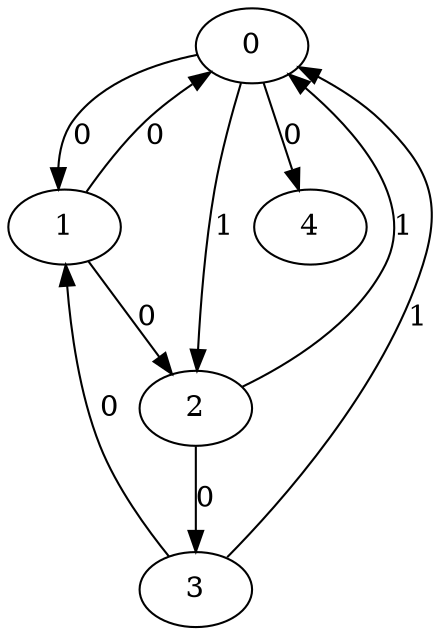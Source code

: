 // Source:2054 Canonical: -1 0 1 -1 0 0 -1 0 -1 -1 1 -1 -1 0 -1 1 0 -1 -1 -1 -1 -1 -1 -1 -1
digraph HRA_from_2054_graph_000 {
  0 -> 1 [label="0"];
  0 -> 2 [label="1"];
  1 -> 0 [label="0"];
  1 -> 2 [label="0"];
  2 -> 0 [label="1"];
  2 -> 3 [label="0"];
  3 -> 0 [label="1"];
  3 -> 1 [label="0"];
  0 -> 4 [label="0"];
}

// Source:2054 Canonical: -1 0 1 -1 0 0 -1 0 -1 -1 1 -1 -1 0 -1 1 0 -1 -1 -1 0 -1 -1 -1 -1
digraph HRA_from_2054_graph_001 {
  0 -> 1 [label="0"];
  0 -> 2 [label="1"];
  1 -> 0 [label="0"];
  1 -> 2 [label="0"];
  2 -> 0 [label="1"];
  2 -> 3 [label="0"];
  3 -> 0 [label="1"];
  3 -> 1 [label="0"];
  0 -> 4 [label="0"];
  4 -> 0 [label="0"];
}

// Source:2054 Canonical: -1 0 1 -1 -1 0 -1 0 -1 0 1 -1 -1 0 -1 1 0 -1 -1 -1 -1 -1 -1 -1 -1
digraph HRA_from_2054_graph_002 {
  0 -> 1 [label="0"];
  0 -> 2 [label="1"];
  1 -> 0 [label="0"];
  1 -> 2 [label="0"];
  2 -> 0 [label="1"];
  2 -> 3 [label="0"];
  3 -> 0 [label="1"];
  3 -> 1 [label="0"];
  1 -> 4 [label="0"];
}

// Source:2054 Canonical: -1 0 1 -1 0 0 -1 0 -1 0 1 -1 -1 0 -1 1 0 -1 -1 -1 -1 -1 -1 -1 -1
digraph HRA_from_2054_graph_003 {
  0 -> 1 [label="0"];
  0 -> 2 [label="1"];
  1 -> 0 [label="0"];
  1 -> 2 [label="0"];
  2 -> 0 [label="1"];
  2 -> 3 [label="0"];
  3 -> 0 [label="1"];
  3 -> 1 [label="0"];
  0 -> 4 [label="0"];
  1 -> 4 [label="0"];
}

// Source:2054 Canonical: -1 0 1 -1 -1 0 -1 0 -1 0 1 -1 -1 0 -1 1 0 -1 -1 -1 0 -1 -1 -1 -1
digraph HRA_from_2054_graph_004 {
  0 -> 1 [label="0"];
  0 -> 2 [label="1"];
  1 -> 0 [label="0"];
  1 -> 2 [label="0"];
  2 -> 0 [label="1"];
  2 -> 3 [label="0"];
  3 -> 0 [label="1"];
  3 -> 1 [label="0"];
  4 -> 0 [label="0"];
  1 -> 4 [label="0"];
}

// Source:2054 Canonical: -1 0 1 -1 0 0 -1 0 -1 0 1 -1 -1 0 -1 1 0 -1 -1 -1 0 -1 -1 -1 -1
digraph HRA_from_2054_graph_005 {
  0 -> 1 [label="0"];
  0 -> 2 [label="1"];
  1 -> 0 [label="0"];
  1 -> 2 [label="0"];
  2 -> 0 [label="1"];
  2 -> 3 [label="0"];
  3 -> 0 [label="1"];
  3 -> 1 [label="0"];
  0 -> 4 [label="0"];
  4 -> 0 [label="0"];
  1 -> 4 [label="0"];
}

// Source:2054 Canonical: -1 0 1 -1 0 0 -1 0 -1 -1 1 -1 -1 0 -1 1 0 -1 -1 -1 -1 0 -1 -1 -1
digraph HRA_from_2054_graph_006 {
  0 -> 1 [label="0"];
  0 -> 2 [label="1"];
  1 -> 0 [label="0"];
  1 -> 2 [label="0"];
  2 -> 0 [label="1"];
  2 -> 3 [label="0"];
  3 -> 0 [label="1"];
  3 -> 1 [label="0"];
  0 -> 4 [label="0"];
  4 -> 1 [label="0"];
}

// Source:2054 Canonical: -1 0 1 -1 0 0 -1 0 -1 -1 1 -1 -1 0 -1 1 0 -1 -1 -1 0 0 -1 -1 -1
digraph HRA_from_2054_graph_007 {
  0 -> 1 [label="0"];
  0 -> 2 [label="1"];
  1 -> 0 [label="0"];
  1 -> 2 [label="0"];
  2 -> 0 [label="1"];
  2 -> 3 [label="0"];
  3 -> 0 [label="1"];
  3 -> 1 [label="0"];
  0 -> 4 [label="0"];
  4 -> 0 [label="0"];
  4 -> 1 [label="0"];
}

// Source:2054 Canonical: -1 0 1 -1 -1 0 -1 0 -1 0 1 -1 -1 0 -1 1 0 -1 -1 -1 -1 0 -1 -1 -1
digraph HRA_from_2054_graph_008 {
  0 -> 1 [label="0"];
  0 -> 2 [label="1"];
  1 -> 0 [label="0"];
  1 -> 2 [label="0"];
  2 -> 0 [label="1"];
  2 -> 3 [label="0"];
  3 -> 0 [label="1"];
  3 -> 1 [label="0"];
  1 -> 4 [label="0"];
  4 -> 1 [label="0"];
}

// Source:2054 Canonical: -1 0 1 -1 0 0 -1 0 -1 0 1 -1 -1 0 -1 1 0 -1 -1 -1 -1 0 -1 -1 -1
digraph HRA_from_2054_graph_009 {
  0 -> 1 [label="0"];
  0 -> 2 [label="1"];
  1 -> 0 [label="0"];
  1 -> 2 [label="0"];
  2 -> 0 [label="1"];
  2 -> 3 [label="0"];
  3 -> 0 [label="1"];
  3 -> 1 [label="0"];
  0 -> 4 [label="0"];
  1 -> 4 [label="0"];
  4 -> 1 [label="0"];
}

// Source:2054 Canonical: -1 0 1 -1 -1 0 -1 0 -1 0 1 -1 -1 0 -1 1 0 -1 -1 -1 0 0 -1 -1 -1
digraph HRA_from_2054_graph_010 {
  0 -> 1 [label="0"];
  0 -> 2 [label="1"];
  1 -> 0 [label="0"];
  1 -> 2 [label="0"];
  2 -> 0 [label="1"];
  2 -> 3 [label="0"];
  3 -> 0 [label="1"];
  3 -> 1 [label="0"];
  4 -> 0 [label="0"];
  1 -> 4 [label="0"];
  4 -> 1 [label="0"];
}

// Source:2054 Canonical: -1 0 1 -1 0 0 -1 0 -1 0 1 -1 -1 0 -1 1 0 -1 -1 -1 0 0 -1 -1 -1
digraph HRA_from_2054_graph_011 {
  0 -> 1 [label="0"];
  0 -> 2 [label="1"];
  1 -> 0 [label="0"];
  1 -> 2 [label="0"];
  2 -> 0 [label="1"];
  2 -> 3 [label="0"];
  3 -> 0 [label="1"];
  3 -> 1 [label="0"];
  0 -> 4 [label="0"];
  4 -> 0 [label="0"];
  1 -> 4 [label="0"];
  4 -> 1 [label="0"];
}

// Source:2054 Canonical: -1 0 1 -1 -1 0 -1 0 -1 -1 1 -1 -1 0 0 1 0 -1 -1 -1 -1 -1 -1 -1 -1
digraph HRA_from_2054_graph_012 {
  0 -> 1 [label="0"];
  0 -> 2 [label="1"];
  1 -> 0 [label="0"];
  1 -> 2 [label="0"];
  2 -> 0 [label="1"];
  2 -> 3 [label="0"];
  3 -> 0 [label="1"];
  3 -> 1 [label="0"];
  2 -> 4 [label="0"];
}

// Source:2054 Canonical: -1 0 1 -1 0 0 -1 0 -1 -1 1 -1 -1 0 0 1 0 -1 -1 -1 -1 -1 -1 -1 -1
digraph HRA_from_2054_graph_013 {
  0 -> 1 [label="0"];
  0 -> 2 [label="1"];
  1 -> 0 [label="0"];
  1 -> 2 [label="0"];
  2 -> 0 [label="1"];
  2 -> 3 [label="0"];
  3 -> 0 [label="1"];
  3 -> 1 [label="0"];
  0 -> 4 [label="0"];
  2 -> 4 [label="0"];
}

// Source:2054 Canonical: -1 0 1 -1 -1 0 -1 0 -1 -1 1 -1 -1 0 0 1 0 -1 -1 -1 0 -1 -1 -1 -1
digraph HRA_from_2054_graph_014 {
  0 -> 1 [label="0"];
  0 -> 2 [label="1"];
  1 -> 0 [label="0"];
  1 -> 2 [label="0"];
  2 -> 0 [label="1"];
  2 -> 3 [label="0"];
  3 -> 0 [label="1"];
  3 -> 1 [label="0"];
  4 -> 0 [label="0"];
  2 -> 4 [label="0"];
}

// Source:2054 Canonical: -1 0 1 -1 0 0 -1 0 -1 -1 1 -1 -1 0 0 1 0 -1 -1 -1 0 -1 -1 -1 -1
digraph HRA_from_2054_graph_015 {
  0 -> 1 [label="0"];
  0 -> 2 [label="1"];
  1 -> 0 [label="0"];
  1 -> 2 [label="0"];
  2 -> 0 [label="1"];
  2 -> 3 [label="0"];
  3 -> 0 [label="1"];
  3 -> 1 [label="0"];
  0 -> 4 [label="0"];
  4 -> 0 [label="0"];
  2 -> 4 [label="0"];
}

// Source:2054 Canonical: -1 0 1 -1 -1 0 -1 0 -1 0 1 -1 -1 0 0 1 0 -1 -1 -1 -1 -1 -1 -1 -1
digraph HRA_from_2054_graph_016 {
  0 -> 1 [label="0"];
  0 -> 2 [label="1"];
  1 -> 0 [label="0"];
  1 -> 2 [label="0"];
  2 -> 0 [label="1"];
  2 -> 3 [label="0"];
  3 -> 0 [label="1"];
  3 -> 1 [label="0"];
  1 -> 4 [label="0"];
  2 -> 4 [label="0"];
}

// Source:2054 Canonical: -1 0 1 -1 0 0 -1 0 -1 0 1 -1 -1 0 0 1 0 -1 -1 -1 -1 -1 -1 -1 -1
digraph HRA_from_2054_graph_017 {
  0 -> 1 [label="0"];
  0 -> 2 [label="1"];
  1 -> 0 [label="0"];
  1 -> 2 [label="0"];
  2 -> 0 [label="1"];
  2 -> 3 [label="0"];
  3 -> 0 [label="1"];
  3 -> 1 [label="0"];
  0 -> 4 [label="0"];
  1 -> 4 [label="0"];
  2 -> 4 [label="0"];
}

// Source:2054 Canonical: -1 0 1 -1 -1 0 -1 0 -1 0 1 -1 -1 0 0 1 0 -1 -1 -1 0 -1 -1 -1 -1
digraph HRA_from_2054_graph_018 {
  0 -> 1 [label="0"];
  0 -> 2 [label="1"];
  1 -> 0 [label="0"];
  1 -> 2 [label="0"];
  2 -> 0 [label="1"];
  2 -> 3 [label="0"];
  3 -> 0 [label="1"];
  3 -> 1 [label="0"];
  4 -> 0 [label="0"];
  1 -> 4 [label="0"];
  2 -> 4 [label="0"];
}

// Source:2054 Canonical: -1 0 1 -1 0 0 -1 0 -1 0 1 -1 -1 0 0 1 0 -1 -1 -1 0 -1 -1 -1 -1
digraph HRA_from_2054_graph_019 {
  0 -> 1 [label="0"];
  0 -> 2 [label="1"];
  1 -> 0 [label="0"];
  1 -> 2 [label="0"];
  2 -> 0 [label="1"];
  2 -> 3 [label="0"];
  3 -> 0 [label="1"];
  3 -> 1 [label="0"];
  0 -> 4 [label="0"];
  4 -> 0 [label="0"];
  1 -> 4 [label="0"];
  2 -> 4 [label="0"];
}

// Source:2054 Canonical: -1 0 1 -1 -1 0 -1 0 -1 -1 1 -1 -1 0 0 1 0 -1 -1 -1 -1 0 -1 -1 -1
digraph HRA_from_2054_graph_020 {
  0 -> 1 [label="0"];
  0 -> 2 [label="1"];
  1 -> 0 [label="0"];
  1 -> 2 [label="0"];
  2 -> 0 [label="1"];
  2 -> 3 [label="0"];
  3 -> 0 [label="1"];
  3 -> 1 [label="0"];
  4 -> 1 [label="0"];
  2 -> 4 [label="0"];
}

// Source:2054 Canonical: -1 0 1 -1 0 0 -1 0 -1 -1 1 -1 -1 0 0 1 0 -1 -1 -1 -1 0 -1 -1 -1
digraph HRA_from_2054_graph_021 {
  0 -> 1 [label="0"];
  0 -> 2 [label="1"];
  1 -> 0 [label="0"];
  1 -> 2 [label="0"];
  2 -> 0 [label="1"];
  2 -> 3 [label="0"];
  3 -> 0 [label="1"];
  3 -> 1 [label="0"];
  0 -> 4 [label="0"];
  4 -> 1 [label="0"];
  2 -> 4 [label="0"];
}

// Source:2054 Canonical: -1 0 1 -1 -1 0 -1 0 -1 -1 1 -1 -1 0 0 1 0 -1 -1 -1 0 0 -1 -1 -1
digraph HRA_from_2054_graph_022 {
  0 -> 1 [label="0"];
  0 -> 2 [label="1"];
  1 -> 0 [label="0"];
  1 -> 2 [label="0"];
  2 -> 0 [label="1"];
  2 -> 3 [label="0"];
  3 -> 0 [label="1"];
  3 -> 1 [label="0"];
  4 -> 0 [label="0"];
  4 -> 1 [label="0"];
  2 -> 4 [label="0"];
}

// Source:2054 Canonical: -1 0 1 -1 0 0 -1 0 -1 -1 1 -1 -1 0 0 1 0 -1 -1 -1 0 0 -1 -1 -1
digraph HRA_from_2054_graph_023 {
  0 -> 1 [label="0"];
  0 -> 2 [label="1"];
  1 -> 0 [label="0"];
  1 -> 2 [label="0"];
  2 -> 0 [label="1"];
  2 -> 3 [label="0"];
  3 -> 0 [label="1"];
  3 -> 1 [label="0"];
  0 -> 4 [label="0"];
  4 -> 0 [label="0"];
  4 -> 1 [label="0"];
  2 -> 4 [label="0"];
}

// Source:2054 Canonical: -1 0 1 -1 -1 0 -1 0 -1 0 1 -1 -1 0 0 1 0 -1 -1 -1 -1 0 -1 -1 -1
digraph HRA_from_2054_graph_024 {
  0 -> 1 [label="0"];
  0 -> 2 [label="1"];
  1 -> 0 [label="0"];
  1 -> 2 [label="0"];
  2 -> 0 [label="1"];
  2 -> 3 [label="0"];
  3 -> 0 [label="1"];
  3 -> 1 [label="0"];
  1 -> 4 [label="0"];
  4 -> 1 [label="0"];
  2 -> 4 [label="0"];
}

// Source:2054 Canonical: -1 0 1 -1 0 0 -1 0 -1 0 1 -1 -1 0 0 1 0 -1 -1 -1 -1 0 -1 -1 -1
digraph HRA_from_2054_graph_025 {
  0 -> 1 [label="0"];
  0 -> 2 [label="1"];
  1 -> 0 [label="0"];
  1 -> 2 [label="0"];
  2 -> 0 [label="1"];
  2 -> 3 [label="0"];
  3 -> 0 [label="1"];
  3 -> 1 [label="0"];
  0 -> 4 [label="0"];
  1 -> 4 [label="0"];
  4 -> 1 [label="0"];
  2 -> 4 [label="0"];
}

// Source:2054 Canonical: -1 0 1 -1 -1 0 -1 0 -1 0 1 -1 -1 0 0 1 0 -1 -1 -1 0 0 -1 -1 -1
digraph HRA_from_2054_graph_026 {
  0 -> 1 [label="0"];
  0 -> 2 [label="1"];
  1 -> 0 [label="0"];
  1 -> 2 [label="0"];
  2 -> 0 [label="1"];
  2 -> 3 [label="0"];
  3 -> 0 [label="1"];
  3 -> 1 [label="0"];
  4 -> 0 [label="0"];
  1 -> 4 [label="0"];
  4 -> 1 [label="0"];
  2 -> 4 [label="0"];
}

// Source:2054 Canonical: -1 0 1 -1 0 0 -1 0 -1 0 1 -1 -1 0 0 1 0 -1 -1 -1 0 0 -1 -1 -1
digraph HRA_from_2054_graph_027 {
  0 -> 1 [label="0"];
  0 -> 2 [label="1"];
  1 -> 0 [label="0"];
  1 -> 2 [label="0"];
  2 -> 0 [label="1"];
  2 -> 3 [label="0"];
  3 -> 0 [label="1"];
  3 -> 1 [label="0"];
  0 -> 4 [label="0"];
  4 -> 0 [label="0"];
  1 -> 4 [label="0"];
  4 -> 1 [label="0"];
  2 -> 4 [label="0"];
}

// Source:2054 Canonical: -1 0 1 -1 0 0 -1 0 -1 -1 1 -1 -1 0 -1 1 0 -1 -1 -1 -1 -1 0 -1 -1
digraph HRA_from_2054_graph_028 {
  0 -> 1 [label="0"];
  0 -> 2 [label="1"];
  1 -> 0 [label="0"];
  1 -> 2 [label="0"];
  2 -> 0 [label="1"];
  2 -> 3 [label="0"];
  3 -> 0 [label="1"];
  3 -> 1 [label="0"];
  0 -> 4 [label="0"];
  4 -> 2 [label="0"];
}

// Source:2054 Canonical: -1 0 1 -1 0 0 -1 0 -1 -1 1 -1 -1 0 -1 1 0 -1 -1 -1 0 -1 0 -1 -1
digraph HRA_from_2054_graph_029 {
  0 -> 1 [label="0"];
  0 -> 2 [label="1"];
  1 -> 0 [label="0"];
  1 -> 2 [label="0"];
  2 -> 0 [label="1"];
  2 -> 3 [label="0"];
  3 -> 0 [label="1"];
  3 -> 1 [label="0"];
  0 -> 4 [label="0"];
  4 -> 0 [label="0"];
  4 -> 2 [label="0"];
}

// Source:2054 Canonical: -1 0 1 -1 -1 0 -1 0 -1 0 1 -1 -1 0 -1 1 0 -1 -1 -1 -1 -1 0 -1 -1
digraph HRA_from_2054_graph_030 {
  0 -> 1 [label="0"];
  0 -> 2 [label="1"];
  1 -> 0 [label="0"];
  1 -> 2 [label="0"];
  2 -> 0 [label="1"];
  2 -> 3 [label="0"];
  3 -> 0 [label="1"];
  3 -> 1 [label="0"];
  1 -> 4 [label="0"];
  4 -> 2 [label="0"];
}

// Source:2054 Canonical: -1 0 1 -1 0 0 -1 0 -1 0 1 -1 -1 0 -1 1 0 -1 -1 -1 -1 -1 0 -1 -1
digraph HRA_from_2054_graph_031 {
  0 -> 1 [label="0"];
  0 -> 2 [label="1"];
  1 -> 0 [label="0"];
  1 -> 2 [label="0"];
  2 -> 0 [label="1"];
  2 -> 3 [label="0"];
  3 -> 0 [label="1"];
  3 -> 1 [label="0"];
  0 -> 4 [label="0"];
  1 -> 4 [label="0"];
  4 -> 2 [label="0"];
}

// Source:2054 Canonical: -1 0 1 -1 -1 0 -1 0 -1 0 1 -1 -1 0 -1 1 0 -1 -1 -1 0 -1 0 -1 -1
digraph HRA_from_2054_graph_032 {
  0 -> 1 [label="0"];
  0 -> 2 [label="1"];
  1 -> 0 [label="0"];
  1 -> 2 [label="0"];
  2 -> 0 [label="1"];
  2 -> 3 [label="0"];
  3 -> 0 [label="1"];
  3 -> 1 [label="0"];
  4 -> 0 [label="0"];
  1 -> 4 [label="0"];
  4 -> 2 [label="0"];
}

// Source:2054 Canonical: -1 0 1 -1 0 0 -1 0 -1 0 1 -1 -1 0 -1 1 0 -1 -1 -1 0 -1 0 -1 -1
digraph HRA_from_2054_graph_033 {
  0 -> 1 [label="0"];
  0 -> 2 [label="1"];
  1 -> 0 [label="0"];
  1 -> 2 [label="0"];
  2 -> 0 [label="1"];
  2 -> 3 [label="0"];
  3 -> 0 [label="1"];
  3 -> 1 [label="0"];
  0 -> 4 [label="0"];
  4 -> 0 [label="0"];
  1 -> 4 [label="0"];
  4 -> 2 [label="0"];
}

// Source:2054 Canonical: -1 0 1 -1 0 0 -1 0 -1 -1 1 -1 -1 0 -1 1 0 -1 -1 -1 -1 0 0 -1 -1
digraph HRA_from_2054_graph_034 {
  0 -> 1 [label="0"];
  0 -> 2 [label="1"];
  1 -> 0 [label="0"];
  1 -> 2 [label="0"];
  2 -> 0 [label="1"];
  2 -> 3 [label="0"];
  3 -> 0 [label="1"];
  3 -> 1 [label="0"];
  0 -> 4 [label="0"];
  4 -> 1 [label="0"];
  4 -> 2 [label="0"];
}

// Source:2054 Canonical: -1 0 1 -1 0 0 -1 0 -1 -1 1 -1 -1 0 -1 1 0 -1 -1 -1 0 0 0 -1 -1
digraph HRA_from_2054_graph_035 {
  0 -> 1 [label="0"];
  0 -> 2 [label="1"];
  1 -> 0 [label="0"];
  1 -> 2 [label="0"];
  2 -> 0 [label="1"];
  2 -> 3 [label="0"];
  3 -> 0 [label="1"];
  3 -> 1 [label="0"];
  0 -> 4 [label="0"];
  4 -> 0 [label="0"];
  4 -> 1 [label="0"];
  4 -> 2 [label="0"];
}

// Source:2054 Canonical: -1 0 1 -1 -1 0 -1 0 -1 0 1 -1 -1 0 -1 1 0 -1 -1 -1 -1 0 0 -1 -1
digraph HRA_from_2054_graph_036 {
  0 -> 1 [label="0"];
  0 -> 2 [label="1"];
  1 -> 0 [label="0"];
  1 -> 2 [label="0"];
  2 -> 0 [label="1"];
  2 -> 3 [label="0"];
  3 -> 0 [label="1"];
  3 -> 1 [label="0"];
  1 -> 4 [label="0"];
  4 -> 1 [label="0"];
  4 -> 2 [label="0"];
}

// Source:2054 Canonical: -1 0 1 -1 0 0 -1 0 -1 0 1 -1 -1 0 -1 1 0 -1 -1 -1 -1 0 0 -1 -1
digraph HRA_from_2054_graph_037 {
  0 -> 1 [label="0"];
  0 -> 2 [label="1"];
  1 -> 0 [label="0"];
  1 -> 2 [label="0"];
  2 -> 0 [label="1"];
  2 -> 3 [label="0"];
  3 -> 0 [label="1"];
  3 -> 1 [label="0"];
  0 -> 4 [label="0"];
  1 -> 4 [label="0"];
  4 -> 1 [label="0"];
  4 -> 2 [label="0"];
}

// Source:2054 Canonical: -1 0 1 -1 -1 0 -1 0 -1 0 1 -1 -1 0 -1 1 0 -1 -1 -1 0 0 0 -1 -1
digraph HRA_from_2054_graph_038 {
  0 -> 1 [label="0"];
  0 -> 2 [label="1"];
  1 -> 0 [label="0"];
  1 -> 2 [label="0"];
  2 -> 0 [label="1"];
  2 -> 3 [label="0"];
  3 -> 0 [label="1"];
  3 -> 1 [label="0"];
  4 -> 0 [label="0"];
  1 -> 4 [label="0"];
  4 -> 1 [label="0"];
  4 -> 2 [label="0"];
}

// Source:2054 Canonical: -1 0 1 -1 0 0 -1 0 -1 0 1 -1 -1 0 -1 1 0 -1 -1 -1 0 0 0 -1 -1
digraph HRA_from_2054_graph_039 {
  0 -> 1 [label="0"];
  0 -> 2 [label="1"];
  1 -> 0 [label="0"];
  1 -> 2 [label="0"];
  2 -> 0 [label="1"];
  2 -> 3 [label="0"];
  3 -> 0 [label="1"];
  3 -> 1 [label="0"];
  0 -> 4 [label="0"];
  4 -> 0 [label="0"];
  1 -> 4 [label="0"];
  4 -> 1 [label="0"];
  4 -> 2 [label="0"];
}

// Source:2054 Canonical: -1 0 1 -1 -1 0 -1 0 -1 -1 1 -1 -1 0 0 1 0 -1 -1 -1 -1 -1 0 -1 -1
digraph HRA_from_2054_graph_040 {
  0 -> 1 [label="0"];
  0 -> 2 [label="1"];
  1 -> 0 [label="0"];
  1 -> 2 [label="0"];
  2 -> 0 [label="1"];
  2 -> 3 [label="0"];
  3 -> 0 [label="1"];
  3 -> 1 [label="0"];
  2 -> 4 [label="0"];
  4 -> 2 [label="0"];
}

// Source:2054 Canonical: -1 0 1 -1 0 0 -1 0 -1 -1 1 -1 -1 0 0 1 0 -1 -1 -1 -1 -1 0 -1 -1
digraph HRA_from_2054_graph_041 {
  0 -> 1 [label="0"];
  0 -> 2 [label="1"];
  1 -> 0 [label="0"];
  1 -> 2 [label="0"];
  2 -> 0 [label="1"];
  2 -> 3 [label="0"];
  3 -> 0 [label="1"];
  3 -> 1 [label="0"];
  0 -> 4 [label="0"];
  2 -> 4 [label="0"];
  4 -> 2 [label="0"];
}

// Source:2054 Canonical: -1 0 1 -1 -1 0 -1 0 -1 -1 1 -1 -1 0 0 1 0 -1 -1 -1 0 -1 0 -1 -1
digraph HRA_from_2054_graph_042 {
  0 -> 1 [label="0"];
  0 -> 2 [label="1"];
  1 -> 0 [label="0"];
  1 -> 2 [label="0"];
  2 -> 0 [label="1"];
  2 -> 3 [label="0"];
  3 -> 0 [label="1"];
  3 -> 1 [label="0"];
  4 -> 0 [label="0"];
  2 -> 4 [label="0"];
  4 -> 2 [label="0"];
}

// Source:2054 Canonical: -1 0 1 -1 0 0 -1 0 -1 -1 1 -1 -1 0 0 1 0 -1 -1 -1 0 -1 0 -1 -1
digraph HRA_from_2054_graph_043 {
  0 -> 1 [label="0"];
  0 -> 2 [label="1"];
  1 -> 0 [label="0"];
  1 -> 2 [label="0"];
  2 -> 0 [label="1"];
  2 -> 3 [label="0"];
  3 -> 0 [label="1"];
  3 -> 1 [label="0"];
  0 -> 4 [label="0"];
  4 -> 0 [label="0"];
  2 -> 4 [label="0"];
  4 -> 2 [label="0"];
}

// Source:2054 Canonical: -1 0 1 -1 -1 0 -1 0 -1 0 1 -1 -1 0 0 1 0 -1 -1 -1 -1 -1 0 -1 -1
digraph HRA_from_2054_graph_044 {
  0 -> 1 [label="0"];
  0 -> 2 [label="1"];
  1 -> 0 [label="0"];
  1 -> 2 [label="0"];
  2 -> 0 [label="1"];
  2 -> 3 [label="0"];
  3 -> 0 [label="1"];
  3 -> 1 [label="0"];
  1 -> 4 [label="0"];
  2 -> 4 [label="0"];
  4 -> 2 [label="0"];
}

// Source:2054 Canonical: -1 0 1 -1 0 0 -1 0 -1 0 1 -1 -1 0 0 1 0 -1 -1 -1 -1 -1 0 -1 -1
digraph HRA_from_2054_graph_045 {
  0 -> 1 [label="0"];
  0 -> 2 [label="1"];
  1 -> 0 [label="0"];
  1 -> 2 [label="0"];
  2 -> 0 [label="1"];
  2 -> 3 [label="0"];
  3 -> 0 [label="1"];
  3 -> 1 [label="0"];
  0 -> 4 [label="0"];
  1 -> 4 [label="0"];
  2 -> 4 [label="0"];
  4 -> 2 [label="0"];
}

// Source:2054 Canonical: -1 0 1 -1 -1 0 -1 0 -1 0 1 -1 -1 0 0 1 0 -1 -1 -1 0 -1 0 -1 -1
digraph HRA_from_2054_graph_046 {
  0 -> 1 [label="0"];
  0 -> 2 [label="1"];
  1 -> 0 [label="0"];
  1 -> 2 [label="0"];
  2 -> 0 [label="1"];
  2 -> 3 [label="0"];
  3 -> 0 [label="1"];
  3 -> 1 [label="0"];
  4 -> 0 [label="0"];
  1 -> 4 [label="0"];
  2 -> 4 [label="0"];
  4 -> 2 [label="0"];
}

// Source:2054 Canonical: -1 0 1 -1 0 0 -1 0 -1 0 1 -1 -1 0 0 1 0 -1 -1 -1 0 -1 0 -1 -1
digraph HRA_from_2054_graph_047 {
  0 -> 1 [label="0"];
  0 -> 2 [label="1"];
  1 -> 0 [label="0"];
  1 -> 2 [label="0"];
  2 -> 0 [label="1"];
  2 -> 3 [label="0"];
  3 -> 0 [label="1"];
  3 -> 1 [label="0"];
  0 -> 4 [label="0"];
  4 -> 0 [label="0"];
  1 -> 4 [label="0"];
  2 -> 4 [label="0"];
  4 -> 2 [label="0"];
}

// Source:2054 Canonical: -1 0 1 -1 -1 0 -1 0 -1 -1 1 -1 -1 0 0 1 0 -1 -1 -1 -1 0 0 -1 -1
digraph HRA_from_2054_graph_048 {
  0 -> 1 [label="0"];
  0 -> 2 [label="1"];
  1 -> 0 [label="0"];
  1 -> 2 [label="0"];
  2 -> 0 [label="1"];
  2 -> 3 [label="0"];
  3 -> 0 [label="1"];
  3 -> 1 [label="0"];
  4 -> 1 [label="0"];
  2 -> 4 [label="0"];
  4 -> 2 [label="0"];
}

// Source:2054 Canonical: -1 0 1 -1 0 0 -1 0 -1 -1 1 -1 -1 0 0 1 0 -1 -1 -1 -1 0 0 -1 -1
digraph HRA_from_2054_graph_049 {
  0 -> 1 [label="0"];
  0 -> 2 [label="1"];
  1 -> 0 [label="0"];
  1 -> 2 [label="0"];
  2 -> 0 [label="1"];
  2 -> 3 [label="0"];
  3 -> 0 [label="1"];
  3 -> 1 [label="0"];
  0 -> 4 [label="0"];
  4 -> 1 [label="0"];
  2 -> 4 [label="0"];
  4 -> 2 [label="0"];
}

// Source:2054 Canonical: -1 0 1 -1 -1 0 -1 0 -1 -1 1 -1 -1 0 0 1 0 -1 -1 -1 0 0 0 -1 -1
digraph HRA_from_2054_graph_050 {
  0 -> 1 [label="0"];
  0 -> 2 [label="1"];
  1 -> 0 [label="0"];
  1 -> 2 [label="0"];
  2 -> 0 [label="1"];
  2 -> 3 [label="0"];
  3 -> 0 [label="1"];
  3 -> 1 [label="0"];
  4 -> 0 [label="0"];
  4 -> 1 [label="0"];
  2 -> 4 [label="0"];
  4 -> 2 [label="0"];
}

// Source:2054 Canonical: -1 0 1 -1 0 0 -1 0 -1 -1 1 -1 -1 0 0 1 0 -1 -1 -1 0 0 0 -1 -1
digraph HRA_from_2054_graph_051 {
  0 -> 1 [label="0"];
  0 -> 2 [label="1"];
  1 -> 0 [label="0"];
  1 -> 2 [label="0"];
  2 -> 0 [label="1"];
  2 -> 3 [label="0"];
  3 -> 0 [label="1"];
  3 -> 1 [label="0"];
  0 -> 4 [label="0"];
  4 -> 0 [label="0"];
  4 -> 1 [label="0"];
  2 -> 4 [label="0"];
  4 -> 2 [label="0"];
}

// Source:2054 Canonical: -1 0 1 -1 -1 0 -1 0 -1 0 1 -1 -1 0 0 1 0 -1 -1 -1 -1 0 0 -1 -1
digraph HRA_from_2054_graph_052 {
  0 -> 1 [label="0"];
  0 -> 2 [label="1"];
  1 -> 0 [label="0"];
  1 -> 2 [label="0"];
  2 -> 0 [label="1"];
  2 -> 3 [label="0"];
  3 -> 0 [label="1"];
  3 -> 1 [label="0"];
  1 -> 4 [label="0"];
  4 -> 1 [label="0"];
  2 -> 4 [label="0"];
  4 -> 2 [label="0"];
}

// Source:2054 Canonical: -1 0 1 -1 0 0 -1 0 -1 0 1 -1 -1 0 0 1 0 -1 -1 -1 -1 0 0 -1 -1
digraph HRA_from_2054_graph_053 {
  0 -> 1 [label="0"];
  0 -> 2 [label="1"];
  1 -> 0 [label="0"];
  1 -> 2 [label="0"];
  2 -> 0 [label="1"];
  2 -> 3 [label="0"];
  3 -> 0 [label="1"];
  3 -> 1 [label="0"];
  0 -> 4 [label="0"];
  1 -> 4 [label="0"];
  4 -> 1 [label="0"];
  2 -> 4 [label="0"];
  4 -> 2 [label="0"];
}

// Source:2054 Canonical: -1 0 1 -1 -1 0 -1 0 -1 0 1 -1 -1 0 0 1 0 -1 -1 -1 0 0 0 -1 -1
digraph HRA_from_2054_graph_054 {
  0 -> 1 [label="0"];
  0 -> 2 [label="1"];
  1 -> 0 [label="0"];
  1 -> 2 [label="0"];
  2 -> 0 [label="1"];
  2 -> 3 [label="0"];
  3 -> 0 [label="1"];
  3 -> 1 [label="0"];
  4 -> 0 [label="0"];
  1 -> 4 [label="0"];
  4 -> 1 [label="0"];
  2 -> 4 [label="0"];
  4 -> 2 [label="0"];
}

// Source:2054 Canonical: -1 0 1 -1 0 0 -1 0 -1 0 1 -1 -1 0 0 1 0 -1 -1 -1 0 0 0 -1 -1
digraph HRA_from_2054_graph_055 {
  0 -> 1 [label="0"];
  0 -> 2 [label="1"];
  1 -> 0 [label="0"];
  1 -> 2 [label="0"];
  2 -> 0 [label="1"];
  2 -> 3 [label="0"];
  3 -> 0 [label="1"];
  3 -> 1 [label="0"];
  0 -> 4 [label="0"];
  4 -> 0 [label="0"];
  1 -> 4 [label="0"];
  4 -> 1 [label="0"];
  2 -> 4 [label="0"];
  4 -> 2 [label="0"];
}

// Source:2054 Canonical: -1 0 1 -1 -1 0 -1 0 -1 -1 1 -1 -1 0 -1 1 0 -1 -1 0 -1 -1 -1 -1 -1
digraph HRA_from_2054_graph_056 {
  0 -> 1 [label="0"];
  0 -> 2 [label="1"];
  1 -> 0 [label="0"];
  1 -> 2 [label="0"];
  2 -> 0 [label="1"];
  2 -> 3 [label="0"];
  3 -> 0 [label="1"];
  3 -> 1 [label="0"];
  3 -> 4 [label="0"];
}

// Source:2054 Canonical: -1 0 1 -1 0 0 -1 0 -1 -1 1 -1 -1 0 -1 1 0 -1 -1 0 -1 -1 -1 -1 -1
digraph HRA_from_2054_graph_057 {
  0 -> 1 [label="0"];
  0 -> 2 [label="1"];
  1 -> 0 [label="0"];
  1 -> 2 [label="0"];
  2 -> 0 [label="1"];
  2 -> 3 [label="0"];
  3 -> 0 [label="1"];
  3 -> 1 [label="0"];
  0 -> 4 [label="0"];
  3 -> 4 [label="0"];
}

// Source:2054 Canonical: -1 0 1 -1 -1 0 -1 0 -1 -1 1 -1 -1 0 -1 1 0 -1 -1 0 0 -1 -1 -1 -1
digraph HRA_from_2054_graph_058 {
  0 -> 1 [label="0"];
  0 -> 2 [label="1"];
  1 -> 0 [label="0"];
  1 -> 2 [label="0"];
  2 -> 0 [label="1"];
  2 -> 3 [label="0"];
  3 -> 0 [label="1"];
  3 -> 1 [label="0"];
  4 -> 0 [label="0"];
  3 -> 4 [label="0"];
}

// Source:2054 Canonical: -1 0 1 -1 0 0 -1 0 -1 -1 1 -1 -1 0 -1 1 0 -1 -1 0 0 -1 -1 -1 -1
digraph HRA_from_2054_graph_059 {
  0 -> 1 [label="0"];
  0 -> 2 [label="1"];
  1 -> 0 [label="0"];
  1 -> 2 [label="0"];
  2 -> 0 [label="1"];
  2 -> 3 [label="0"];
  3 -> 0 [label="1"];
  3 -> 1 [label="0"];
  0 -> 4 [label="0"];
  4 -> 0 [label="0"];
  3 -> 4 [label="0"];
}

// Source:2054 Canonical: -1 0 1 -1 -1 0 -1 0 -1 0 1 -1 -1 0 -1 1 0 -1 -1 0 -1 -1 -1 -1 -1
digraph HRA_from_2054_graph_060 {
  0 -> 1 [label="0"];
  0 -> 2 [label="1"];
  1 -> 0 [label="0"];
  1 -> 2 [label="0"];
  2 -> 0 [label="1"];
  2 -> 3 [label="0"];
  3 -> 0 [label="1"];
  3 -> 1 [label="0"];
  1 -> 4 [label="0"];
  3 -> 4 [label="0"];
}

// Source:2054 Canonical: -1 0 1 -1 0 0 -1 0 -1 0 1 -1 -1 0 -1 1 0 -1 -1 0 -1 -1 -1 -1 -1
digraph HRA_from_2054_graph_061 {
  0 -> 1 [label="0"];
  0 -> 2 [label="1"];
  1 -> 0 [label="0"];
  1 -> 2 [label="0"];
  2 -> 0 [label="1"];
  2 -> 3 [label="0"];
  3 -> 0 [label="1"];
  3 -> 1 [label="0"];
  0 -> 4 [label="0"];
  1 -> 4 [label="0"];
  3 -> 4 [label="0"];
}

// Source:2054 Canonical: -1 0 1 -1 -1 0 -1 0 -1 0 1 -1 -1 0 -1 1 0 -1 -1 0 0 -1 -1 -1 -1
digraph HRA_from_2054_graph_062 {
  0 -> 1 [label="0"];
  0 -> 2 [label="1"];
  1 -> 0 [label="0"];
  1 -> 2 [label="0"];
  2 -> 0 [label="1"];
  2 -> 3 [label="0"];
  3 -> 0 [label="1"];
  3 -> 1 [label="0"];
  4 -> 0 [label="0"];
  1 -> 4 [label="0"];
  3 -> 4 [label="0"];
}

// Source:2054 Canonical: -1 0 1 -1 0 0 -1 0 -1 0 1 -1 -1 0 -1 1 0 -1 -1 0 0 -1 -1 -1 -1
digraph HRA_from_2054_graph_063 {
  0 -> 1 [label="0"];
  0 -> 2 [label="1"];
  1 -> 0 [label="0"];
  1 -> 2 [label="0"];
  2 -> 0 [label="1"];
  2 -> 3 [label="0"];
  3 -> 0 [label="1"];
  3 -> 1 [label="0"];
  0 -> 4 [label="0"];
  4 -> 0 [label="0"];
  1 -> 4 [label="0"];
  3 -> 4 [label="0"];
}

// Source:2054 Canonical: -1 0 1 -1 -1 0 -1 0 -1 -1 1 -1 -1 0 -1 1 0 -1 -1 0 -1 0 -1 -1 -1
digraph HRA_from_2054_graph_064 {
  0 -> 1 [label="0"];
  0 -> 2 [label="1"];
  1 -> 0 [label="0"];
  1 -> 2 [label="0"];
  2 -> 0 [label="1"];
  2 -> 3 [label="0"];
  3 -> 0 [label="1"];
  3 -> 1 [label="0"];
  4 -> 1 [label="0"];
  3 -> 4 [label="0"];
}

// Source:2054 Canonical: -1 0 1 -1 0 0 -1 0 -1 -1 1 -1 -1 0 -1 1 0 -1 -1 0 -1 0 -1 -1 -1
digraph HRA_from_2054_graph_065 {
  0 -> 1 [label="0"];
  0 -> 2 [label="1"];
  1 -> 0 [label="0"];
  1 -> 2 [label="0"];
  2 -> 0 [label="1"];
  2 -> 3 [label="0"];
  3 -> 0 [label="1"];
  3 -> 1 [label="0"];
  0 -> 4 [label="0"];
  4 -> 1 [label="0"];
  3 -> 4 [label="0"];
}

// Source:2054 Canonical: -1 0 1 -1 -1 0 -1 0 -1 -1 1 -1 -1 0 -1 1 0 -1 -1 0 0 0 -1 -1 -1
digraph HRA_from_2054_graph_066 {
  0 -> 1 [label="0"];
  0 -> 2 [label="1"];
  1 -> 0 [label="0"];
  1 -> 2 [label="0"];
  2 -> 0 [label="1"];
  2 -> 3 [label="0"];
  3 -> 0 [label="1"];
  3 -> 1 [label="0"];
  4 -> 0 [label="0"];
  4 -> 1 [label="0"];
  3 -> 4 [label="0"];
}

// Source:2054 Canonical: -1 0 1 -1 0 0 -1 0 -1 -1 1 -1 -1 0 -1 1 0 -1 -1 0 0 0 -1 -1 -1
digraph HRA_from_2054_graph_067 {
  0 -> 1 [label="0"];
  0 -> 2 [label="1"];
  1 -> 0 [label="0"];
  1 -> 2 [label="0"];
  2 -> 0 [label="1"];
  2 -> 3 [label="0"];
  3 -> 0 [label="1"];
  3 -> 1 [label="0"];
  0 -> 4 [label="0"];
  4 -> 0 [label="0"];
  4 -> 1 [label="0"];
  3 -> 4 [label="0"];
}

// Source:2054 Canonical: -1 0 1 -1 -1 0 -1 0 -1 0 1 -1 -1 0 -1 1 0 -1 -1 0 -1 0 -1 -1 -1
digraph HRA_from_2054_graph_068 {
  0 -> 1 [label="0"];
  0 -> 2 [label="1"];
  1 -> 0 [label="0"];
  1 -> 2 [label="0"];
  2 -> 0 [label="1"];
  2 -> 3 [label="0"];
  3 -> 0 [label="1"];
  3 -> 1 [label="0"];
  1 -> 4 [label="0"];
  4 -> 1 [label="0"];
  3 -> 4 [label="0"];
}

// Source:2054 Canonical: -1 0 1 -1 0 0 -1 0 -1 0 1 -1 -1 0 -1 1 0 -1 -1 0 -1 0 -1 -1 -1
digraph HRA_from_2054_graph_069 {
  0 -> 1 [label="0"];
  0 -> 2 [label="1"];
  1 -> 0 [label="0"];
  1 -> 2 [label="0"];
  2 -> 0 [label="1"];
  2 -> 3 [label="0"];
  3 -> 0 [label="1"];
  3 -> 1 [label="0"];
  0 -> 4 [label="0"];
  1 -> 4 [label="0"];
  4 -> 1 [label="0"];
  3 -> 4 [label="0"];
}

// Source:2054 Canonical: -1 0 1 -1 -1 0 -1 0 -1 0 1 -1 -1 0 -1 1 0 -1 -1 0 0 0 -1 -1 -1
digraph HRA_from_2054_graph_070 {
  0 -> 1 [label="0"];
  0 -> 2 [label="1"];
  1 -> 0 [label="0"];
  1 -> 2 [label="0"];
  2 -> 0 [label="1"];
  2 -> 3 [label="0"];
  3 -> 0 [label="1"];
  3 -> 1 [label="0"];
  4 -> 0 [label="0"];
  1 -> 4 [label="0"];
  4 -> 1 [label="0"];
  3 -> 4 [label="0"];
}

// Source:2054 Canonical: -1 0 1 -1 0 0 -1 0 -1 0 1 -1 -1 0 -1 1 0 -1 -1 0 0 0 -1 -1 -1
digraph HRA_from_2054_graph_071 {
  0 -> 1 [label="0"];
  0 -> 2 [label="1"];
  1 -> 0 [label="0"];
  1 -> 2 [label="0"];
  2 -> 0 [label="1"];
  2 -> 3 [label="0"];
  3 -> 0 [label="1"];
  3 -> 1 [label="0"];
  0 -> 4 [label="0"];
  4 -> 0 [label="0"];
  1 -> 4 [label="0"];
  4 -> 1 [label="0"];
  3 -> 4 [label="0"];
}

// Source:2054 Canonical: -1 0 1 -1 -1 0 -1 0 -1 -1 1 -1 -1 0 0 1 0 -1 -1 0 -1 -1 -1 -1 -1
digraph HRA_from_2054_graph_072 {
  0 -> 1 [label="0"];
  0 -> 2 [label="1"];
  1 -> 0 [label="0"];
  1 -> 2 [label="0"];
  2 -> 0 [label="1"];
  2 -> 3 [label="0"];
  3 -> 0 [label="1"];
  3 -> 1 [label="0"];
  2 -> 4 [label="0"];
  3 -> 4 [label="0"];
}

// Source:2054 Canonical: -1 0 1 -1 0 0 -1 0 -1 -1 1 -1 -1 0 0 1 0 -1 -1 0 -1 -1 -1 -1 -1
digraph HRA_from_2054_graph_073 {
  0 -> 1 [label="0"];
  0 -> 2 [label="1"];
  1 -> 0 [label="0"];
  1 -> 2 [label="0"];
  2 -> 0 [label="1"];
  2 -> 3 [label="0"];
  3 -> 0 [label="1"];
  3 -> 1 [label="0"];
  0 -> 4 [label="0"];
  2 -> 4 [label="0"];
  3 -> 4 [label="0"];
}

// Source:2054 Canonical: -1 0 1 -1 -1 0 -1 0 -1 -1 1 -1 -1 0 0 1 0 -1 -1 0 0 -1 -1 -1 -1
digraph HRA_from_2054_graph_074 {
  0 -> 1 [label="0"];
  0 -> 2 [label="1"];
  1 -> 0 [label="0"];
  1 -> 2 [label="0"];
  2 -> 0 [label="1"];
  2 -> 3 [label="0"];
  3 -> 0 [label="1"];
  3 -> 1 [label="0"];
  4 -> 0 [label="0"];
  2 -> 4 [label="0"];
  3 -> 4 [label="0"];
}

// Source:2054 Canonical: -1 0 1 -1 0 0 -1 0 -1 -1 1 -1 -1 0 0 1 0 -1 -1 0 0 -1 -1 -1 -1
digraph HRA_from_2054_graph_075 {
  0 -> 1 [label="0"];
  0 -> 2 [label="1"];
  1 -> 0 [label="0"];
  1 -> 2 [label="0"];
  2 -> 0 [label="1"];
  2 -> 3 [label="0"];
  3 -> 0 [label="1"];
  3 -> 1 [label="0"];
  0 -> 4 [label="0"];
  4 -> 0 [label="0"];
  2 -> 4 [label="0"];
  3 -> 4 [label="0"];
}

// Source:2054 Canonical: -1 0 1 -1 -1 0 -1 0 -1 0 1 -1 -1 0 0 1 0 -1 -1 0 -1 -1 -1 -1 -1
digraph HRA_from_2054_graph_076 {
  0 -> 1 [label="0"];
  0 -> 2 [label="1"];
  1 -> 0 [label="0"];
  1 -> 2 [label="0"];
  2 -> 0 [label="1"];
  2 -> 3 [label="0"];
  3 -> 0 [label="1"];
  3 -> 1 [label="0"];
  1 -> 4 [label="0"];
  2 -> 4 [label="0"];
  3 -> 4 [label="0"];
}

// Source:2054 Canonical: -1 0 1 -1 0 0 -1 0 -1 0 1 -1 -1 0 0 1 0 -1 -1 0 -1 -1 -1 -1 -1
digraph HRA_from_2054_graph_077 {
  0 -> 1 [label="0"];
  0 -> 2 [label="1"];
  1 -> 0 [label="0"];
  1 -> 2 [label="0"];
  2 -> 0 [label="1"];
  2 -> 3 [label="0"];
  3 -> 0 [label="1"];
  3 -> 1 [label="0"];
  0 -> 4 [label="0"];
  1 -> 4 [label="0"];
  2 -> 4 [label="0"];
  3 -> 4 [label="0"];
}

// Source:2054 Canonical: -1 0 1 -1 -1 0 -1 0 -1 0 1 -1 -1 0 0 1 0 -1 -1 0 0 -1 -1 -1 -1
digraph HRA_from_2054_graph_078 {
  0 -> 1 [label="0"];
  0 -> 2 [label="1"];
  1 -> 0 [label="0"];
  1 -> 2 [label="0"];
  2 -> 0 [label="1"];
  2 -> 3 [label="0"];
  3 -> 0 [label="1"];
  3 -> 1 [label="0"];
  4 -> 0 [label="0"];
  1 -> 4 [label="0"];
  2 -> 4 [label="0"];
  3 -> 4 [label="0"];
}

// Source:2054 Canonical: -1 0 1 -1 0 0 -1 0 -1 0 1 -1 -1 0 0 1 0 -1 -1 0 0 -1 -1 -1 -1
digraph HRA_from_2054_graph_079 {
  0 -> 1 [label="0"];
  0 -> 2 [label="1"];
  1 -> 0 [label="0"];
  1 -> 2 [label="0"];
  2 -> 0 [label="1"];
  2 -> 3 [label="0"];
  3 -> 0 [label="1"];
  3 -> 1 [label="0"];
  0 -> 4 [label="0"];
  4 -> 0 [label="0"];
  1 -> 4 [label="0"];
  2 -> 4 [label="0"];
  3 -> 4 [label="0"];
}

// Source:2054 Canonical: -1 0 1 -1 -1 0 -1 0 -1 -1 1 -1 -1 0 0 1 0 -1 -1 0 -1 0 -1 -1 -1
digraph HRA_from_2054_graph_080 {
  0 -> 1 [label="0"];
  0 -> 2 [label="1"];
  1 -> 0 [label="0"];
  1 -> 2 [label="0"];
  2 -> 0 [label="1"];
  2 -> 3 [label="0"];
  3 -> 0 [label="1"];
  3 -> 1 [label="0"];
  4 -> 1 [label="0"];
  2 -> 4 [label="0"];
  3 -> 4 [label="0"];
}

// Source:2054 Canonical: -1 0 1 -1 0 0 -1 0 -1 -1 1 -1 -1 0 0 1 0 -1 -1 0 -1 0 -1 -1 -1
digraph HRA_from_2054_graph_081 {
  0 -> 1 [label="0"];
  0 -> 2 [label="1"];
  1 -> 0 [label="0"];
  1 -> 2 [label="0"];
  2 -> 0 [label="1"];
  2 -> 3 [label="0"];
  3 -> 0 [label="1"];
  3 -> 1 [label="0"];
  0 -> 4 [label="0"];
  4 -> 1 [label="0"];
  2 -> 4 [label="0"];
  3 -> 4 [label="0"];
}

// Source:2054 Canonical: -1 0 1 -1 -1 0 -1 0 -1 -1 1 -1 -1 0 0 1 0 -1 -1 0 0 0 -1 -1 -1
digraph HRA_from_2054_graph_082 {
  0 -> 1 [label="0"];
  0 -> 2 [label="1"];
  1 -> 0 [label="0"];
  1 -> 2 [label="0"];
  2 -> 0 [label="1"];
  2 -> 3 [label="0"];
  3 -> 0 [label="1"];
  3 -> 1 [label="0"];
  4 -> 0 [label="0"];
  4 -> 1 [label="0"];
  2 -> 4 [label="0"];
  3 -> 4 [label="0"];
}

// Source:2054 Canonical: -1 0 1 -1 0 0 -1 0 -1 -1 1 -1 -1 0 0 1 0 -1 -1 0 0 0 -1 -1 -1
digraph HRA_from_2054_graph_083 {
  0 -> 1 [label="0"];
  0 -> 2 [label="1"];
  1 -> 0 [label="0"];
  1 -> 2 [label="0"];
  2 -> 0 [label="1"];
  2 -> 3 [label="0"];
  3 -> 0 [label="1"];
  3 -> 1 [label="0"];
  0 -> 4 [label="0"];
  4 -> 0 [label="0"];
  4 -> 1 [label="0"];
  2 -> 4 [label="0"];
  3 -> 4 [label="0"];
}

// Source:2054 Canonical: -1 0 1 -1 -1 0 -1 0 -1 0 1 -1 -1 0 0 1 0 -1 -1 0 -1 0 -1 -1 -1
digraph HRA_from_2054_graph_084 {
  0 -> 1 [label="0"];
  0 -> 2 [label="1"];
  1 -> 0 [label="0"];
  1 -> 2 [label="0"];
  2 -> 0 [label="1"];
  2 -> 3 [label="0"];
  3 -> 0 [label="1"];
  3 -> 1 [label="0"];
  1 -> 4 [label="0"];
  4 -> 1 [label="0"];
  2 -> 4 [label="0"];
  3 -> 4 [label="0"];
}

// Source:2054 Canonical: -1 0 1 -1 0 0 -1 0 -1 0 1 -1 -1 0 0 1 0 -1 -1 0 -1 0 -1 -1 -1
digraph HRA_from_2054_graph_085 {
  0 -> 1 [label="0"];
  0 -> 2 [label="1"];
  1 -> 0 [label="0"];
  1 -> 2 [label="0"];
  2 -> 0 [label="1"];
  2 -> 3 [label="0"];
  3 -> 0 [label="1"];
  3 -> 1 [label="0"];
  0 -> 4 [label="0"];
  1 -> 4 [label="0"];
  4 -> 1 [label="0"];
  2 -> 4 [label="0"];
  3 -> 4 [label="0"];
}

// Source:2054 Canonical: -1 0 1 -1 -1 0 -1 0 -1 0 1 -1 -1 0 0 1 0 -1 -1 0 0 0 -1 -1 -1
digraph HRA_from_2054_graph_086 {
  0 -> 1 [label="0"];
  0 -> 2 [label="1"];
  1 -> 0 [label="0"];
  1 -> 2 [label="0"];
  2 -> 0 [label="1"];
  2 -> 3 [label="0"];
  3 -> 0 [label="1"];
  3 -> 1 [label="0"];
  4 -> 0 [label="0"];
  1 -> 4 [label="0"];
  4 -> 1 [label="0"];
  2 -> 4 [label="0"];
  3 -> 4 [label="0"];
}

// Source:2054 Canonical: -1 0 1 -1 0 0 -1 0 -1 0 1 -1 -1 0 0 1 0 -1 -1 0 0 0 -1 -1 -1
digraph HRA_from_2054_graph_087 {
  0 -> 1 [label="0"];
  0 -> 2 [label="1"];
  1 -> 0 [label="0"];
  1 -> 2 [label="0"];
  2 -> 0 [label="1"];
  2 -> 3 [label="0"];
  3 -> 0 [label="1"];
  3 -> 1 [label="0"];
  0 -> 4 [label="0"];
  4 -> 0 [label="0"];
  1 -> 4 [label="0"];
  4 -> 1 [label="0"];
  2 -> 4 [label="0"];
  3 -> 4 [label="0"];
}

// Source:2054 Canonical: -1 0 1 -1 -1 0 -1 0 -1 -1 1 -1 -1 0 -1 1 0 -1 -1 0 -1 -1 0 -1 -1
digraph HRA_from_2054_graph_088 {
  0 -> 1 [label="0"];
  0 -> 2 [label="1"];
  1 -> 0 [label="0"];
  1 -> 2 [label="0"];
  2 -> 0 [label="1"];
  2 -> 3 [label="0"];
  3 -> 0 [label="1"];
  3 -> 1 [label="0"];
  4 -> 2 [label="0"];
  3 -> 4 [label="0"];
}

// Source:2054 Canonical: -1 0 1 -1 0 0 -1 0 -1 -1 1 -1 -1 0 -1 1 0 -1 -1 0 -1 -1 0 -1 -1
digraph HRA_from_2054_graph_089 {
  0 -> 1 [label="0"];
  0 -> 2 [label="1"];
  1 -> 0 [label="0"];
  1 -> 2 [label="0"];
  2 -> 0 [label="1"];
  2 -> 3 [label="0"];
  3 -> 0 [label="1"];
  3 -> 1 [label="0"];
  0 -> 4 [label="0"];
  4 -> 2 [label="0"];
  3 -> 4 [label="0"];
}

// Source:2054 Canonical: -1 0 1 -1 -1 0 -1 0 -1 -1 1 -1 -1 0 -1 1 0 -1 -1 0 0 -1 0 -1 -1
digraph HRA_from_2054_graph_090 {
  0 -> 1 [label="0"];
  0 -> 2 [label="1"];
  1 -> 0 [label="0"];
  1 -> 2 [label="0"];
  2 -> 0 [label="1"];
  2 -> 3 [label="0"];
  3 -> 0 [label="1"];
  3 -> 1 [label="0"];
  4 -> 0 [label="0"];
  4 -> 2 [label="0"];
  3 -> 4 [label="0"];
}

// Source:2054 Canonical: -1 0 1 -1 0 0 -1 0 -1 -1 1 -1 -1 0 -1 1 0 -1 -1 0 0 -1 0 -1 -1
digraph HRA_from_2054_graph_091 {
  0 -> 1 [label="0"];
  0 -> 2 [label="1"];
  1 -> 0 [label="0"];
  1 -> 2 [label="0"];
  2 -> 0 [label="1"];
  2 -> 3 [label="0"];
  3 -> 0 [label="1"];
  3 -> 1 [label="0"];
  0 -> 4 [label="0"];
  4 -> 0 [label="0"];
  4 -> 2 [label="0"];
  3 -> 4 [label="0"];
}

// Source:2054 Canonical: -1 0 1 -1 -1 0 -1 0 -1 0 1 -1 -1 0 -1 1 0 -1 -1 0 -1 -1 0 -1 -1
digraph HRA_from_2054_graph_092 {
  0 -> 1 [label="0"];
  0 -> 2 [label="1"];
  1 -> 0 [label="0"];
  1 -> 2 [label="0"];
  2 -> 0 [label="1"];
  2 -> 3 [label="0"];
  3 -> 0 [label="1"];
  3 -> 1 [label="0"];
  1 -> 4 [label="0"];
  4 -> 2 [label="0"];
  3 -> 4 [label="0"];
}

// Source:2054 Canonical: -1 0 1 -1 0 0 -1 0 -1 0 1 -1 -1 0 -1 1 0 -1 -1 0 -1 -1 0 -1 -1
digraph HRA_from_2054_graph_093 {
  0 -> 1 [label="0"];
  0 -> 2 [label="1"];
  1 -> 0 [label="0"];
  1 -> 2 [label="0"];
  2 -> 0 [label="1"];
  2 -> 3 [label="0"];
  3 -> 0 [label="1"];
  3 -> 1 [label="0"];
  0 -> 4 [label="0"];
  1 -> 4 [label="0"];
  4 -> 2 [label="0"];
  3 -> 4 [label="0"];
}

// Source:2054 Canonical: -1 0 1 -1 -1 0 -1 0 -1 0 1 -1 -1 0 -1 1 0 -1 -1 0 0 -1 0 -1 -1
digraph HRA_from_2054_graph_094 {
  0 -> 1 [label="0"];
  0 -> 2 [label="1"];
  1 -> 0 [label="0"];
  1 -> 2 [label="0"];
  2 -> 0 [label="1"];
  2 -> 3 [label="0"];
  3 -> 0 [label="1"];
  3 -> 1 [label="0"];
  4 -> 0 [label="0"];
  1 -> 4 [label="0"];
  4 -> 2 [label="0"];
  3 -> 4 [label="0"];
}

// Source:2054 Canonical: -1 0 1 -1 0 0 -1 0 -1 0 1 -1 -1 0 -1 1 0 -1 -1 0 0 -1 0 -1 -1
digraph HRA_from_2054_graph_095 {
  0 -> 1 [label="0"];
  0 -> 2 [label="1"];
  1 -> 0 [label="0"];
  1 -> 2 [label="0"];
  2 -> 0 [label="1"];
  2 -> 3 [label="0"];
  3 -> 0 [label="1"];
  3 -> 1 [label="0"];
  0 -> 4 [label="0"];
  4 -> 0 [label="0"];
  1 -> 4 [label="0"];
  4 -> 2 [label="0"];
  3 -> 4 [label="0"];
}

// Source:2054 Canonical: -1 0 1 -1 -1 0 -1 0 -1 -1 1 -1 -1 0 -1 1 0 -1 -1 0 -1 0 0 -1 -1
digraph HRA_from_2054_graph_096 {
  0 -> 1 [label="0"];
  0 -> 2 [label="1"];
  1 -> 0 [label="0"];
  1 -> 2 [label="0"];
  2 -> 0 [label="1"];
  2 -> 3 [label="0"];
  3 -> 0 [label="1"];
  3 -> 1 [label="0"];
  4 -> 1 [label="0"];
  4 -> 2 [label="0"];
  3 -> 4 [label="0"];
}

// Source:2054 Canonical: -1 0 1 -1 0 0 -1 0 -1 -1 1 -1 -1 0 -1 1 0 -1 -1 0 -1 0 0 -1 -1
digraph HRA_from_2054_graph_097 {
  0 -> 1 [label="0"];
  0 -> 2 [label="1"];
  1 -> 0 [label="0"];
  1 -> 2 [label="0"];
  2 -> 0 [label="1"];
  2 -> 3 [label="0"];
  3 -> 0 [label="1"];
  3 -> 1 [label="0"];
  0 -> 4 [label="0"];
  4 -> 1 [label="0"];
  4 -> 2 [label="0"];
  3 -> 4 [label="0"];
}

// Source:2054 Canonical: -1 0 1 -1 -1 0 -1 0 -1 -1 1 -1 -1 0 -1 1 0 -1 -1 0 0 0 0 -1 -1
digraph HRA_from_2054_graph_098 {
  0 -> 1 [label="0"];
  0 -> 2 [label="1"];
  1 -> 0 [label="0"];
  1 -> 2 [label="0"];
  2 -> 0 [label="1"];
  2 -> 3 [label="0"];
  3 -> 0 [label="1"];
  3 -> 1 [label="0"];
  4 -> 0 [label="0"];
  4 -> 1 [label="0"];
  4 -> 2 [label="0"];
  3 -> 4 [label="0"];
}

// Source:2054 Canonical: -1 0 1 -1 0 0 -1 0 -1 -1 1 -1 -1 0 -1 1 0 -1 -1 0 0 0 0 -1 -1
digraph HRA_from_2054_graph_099 {
  0 -> 1 [label="0"];
  0 -> 2 [label="1"];
  1 -> 0 [label="0"];
  1 -> 2 [label="0"];
  2 -> 0 [label="1"];
  2 -> 3 [label="0"];
  3 -> 0 [label="1"];
  3 -> 1 [label="0"];
  0 -> 4 [label="0"];
  4 -> 0 [label="0"];
  4 -> 1 [label="0"];
  4 -> 2 [label="0"];
  3 -> 4 [label="0"];
}

// Source:2054 Canonical: -1 0 1 -1 -1 0 -1 0 -1 0 1 -1 -1 0 -1 1 0 -1 -1 0 -1 0 0 -1 -1
digraph HRA_from_2054_graph_100 {
  0 -> 1 [label="0"];
  0 -> 2 [label="1"];
  1 -> 0 [label="0"];
  1 -> 2 [label="0"];
  2 -> 0 [label="1"];
  2 -> 3 [label="0"];
  3 -> 0 [label="1"];
  3 -> 1 [label="0"];
  1 -> 4 [label="0"];
  4 -> 1 [label="0"];
  4 -> 2 [label="0"];
  3 -> 4 [label="0"];
}

// Source:2054 Canonical: -1 0 1 -1 0 0 -1 0 -1 0 1 -1 -1 0 -1 1 0 -1 -1 0 -1 0 0 -1 -1
digraph HRA_from_2054_graph_101 {
  0 -> 1 [label="0"];
  0 -> 2 [label="1"];
  1 -> 0 [label="0"];
  1 -> 2 [label="0"];
  2 -> 0 [label="1"];
  2 -> 3 [label="0"];
  3 -> 0 [label="1"];
  3 -> 1 [label="0"];
  0 -> 4 [label="0"];
  1 -> 4 [label="0"];
  4 -> 1 [label="0"];
  4 -> 2 [label="0"];
  3 -> 4 [label="0"];
}

// Source:2054 Canonical: -1 0 1 -1 -1 0 -1 0 -1 0 1 -1 -1 0 -1 1 0 -1 -1 0 0 0 0 -1 -1
digraph HRA_from_2054_graph_102 {
  0 -> 1 [label="0"];
  0 -> 2 [label="1"];
  1 -> 0 [label="0"];
  1 -> 2 [label="0"];
  2 -> 0 [label="1"];
  2 -> 3 [label="0"];
  3 -> 0 [label="1"];
  3 -> 1 [label="0"];
  4 -> 0 [label="0"];
  1 -> 4 [label="0"];
  4 -> 1 [label="0"];
  4 -> 2 [label="0"];
  3 -> 4 [label="0"];
}

// Source:2054 Canonical: -1 0 1 -1 0 0 -1 0 -1 0 1 -1 -1 0 -1 1 0 -1 -1 0 0 0 0 -1 -1
digraph HRA_from_2054_graph_103 {
  0 -> 1 [label="0"];
  0 -> 2 [label="1"];
  1 -> 0 [label="0"];
  1 -> 2 [label="0"];
  2 -> 0 [label="1"];
  2 -> 3 [label="0"];
  3 -> 0 [label="1"];
  3 -> 1 [label="0"];
  0 -> 4 [label="0"];
  4 -> 0 [label="0"];
  1 -> 4 [label="0"];
  4 -> 1 [label="0"];
  4 -> 2 [label="0"];
  3 -> 4 [label="0"];
}

// Source:2054 Canonical: -1 0 1 -1 -1 0 -1 0 -1 -1 1 -1 -1 0 0 1 0 -1 -1 0 -1 -1 0 -1 -1
digraph HRA_from_2054_graph_104 {
  0 -> 1 [label="0"];
  0 -> 2 [label="1"];
  1 -> 0 [label="0"];
  1 -> 2 [label="0"];
  2 -> 0 [label="1"];
  2 -> 3 [label="0"];
  3 -> 0 [label="1"];
  3 -> 1 [label="0"];
  2 -> 4 [label="0"];
  4 -> 2 [label="0"];
  3 -> 4 [label="0"];
}

// Source:2054 Canonical: -1 0 1 -1 0 0 -1 0 -1 -1 1 -1 -1 0 0 1 0 -1 -1 0 -1 -1 0 -1 -1
digraph HRA_from_2054_graph_105 {
  0 -> 1 [label="0"];
  0 -> 2 [label="1"];
  1 -> 0 [label="0"];
  1 -> 2 [label="0"];
  2 -> 0 [label="1"];
  2 -> 3 [label="0"];
  3 -> 0 [label="1"];
  3 -> 1 [label="0"];
  0 -> 4 [label="0"];
  2 -> 4 [label="0"];
  4 -> 2 [label="0"];
  3 -> 4 [label="0"];
}

// Source:2054 Canonical: -1 0 1 -1 -1 0 -1 0 -1 -1 1 -1 -1 0 0 1 0 -1 -1 0 0 -1 0 -1 -1
digraph HRA_from_2054_graph_106 {
  0 -> 1 [label="0"];
  0 -> 2 [label="1"];
  1 -> 0 [label="0"];
  1 -> 2 [label="0"];
  2 -> 0 [label="1"];
  2 -> 3 [label="0"];
  3 -> 0 [label="1"];
  3 -> 1 [label="0"];
  4 -> 0 [label="0"];
  2 -> 4 [label="0"];
  4 -> 2 [label="0"];
  3 -> 4 [label="0"];
}

// Source:2054 Canonical: -1 0 1 -1 0 0 -1 0 -1 -1 1 -1 -1 0 0 1 0 -1 -1 0 0 -1 0 -1 -1
digraph HRA_from_2054_graph_107 {
  0 -> 1 [label="0"];
  0 -> 2 [label="1"];
  1 -> 0 [label="0"];
  1 -> 2 [label="0"];
  2 -> 0 [label="1"];
  2 -> 3 [label="0"];
  3 -> 0 [label="1"];
  3 -> 1 [label="0"];
  0 -> 4 [label="0"];
  4 -> 0 [label="0"];
  2 -> 4 [label="0"];
  4 -> 2 [label="0"];
  3 -> 4 [label="0"];
}

// Source:2054 Canonical: -1 0 1 -1 -1 0 -1 0 -1 0 1 -1 -1 0 0 1 0 -1 -1 0 -1 -1 0 -1 -1
digraph HRA_from_2054_graph_108 {
  0 -> 1 [label="0"];
  0 -> 2 [label="1"];
  1 -> 0 [label="0"];
  1 -> 2 [label="0"];
  2 -> 0 [label="1"];
  2 -> 3 [label="0"];
  3 -> 0 [label="1"];
  3 -> 1 [label="0"];
  1 -> 4 [label="0"];
  2 -> 4 [label="0"];
  4 -> 2 [label="0"];
  3 -> 4 [label="0"];
}

// Source:2054 Canonical: -1 0 1 -1 0 0 -1 0 -1 0 1 -1 -1 0 0 1 0 -1 -1 0 -1 -1 0 -1 -1
digraph HRA_from_2054_graph_109 {
  0 -> 1 [label="0"];
  0 -> 2 [label="1"];
  1 -> 0 [label="0"];
  1 -> 2 [label="0"];
  2 -> 0 [label="1"];
  2 -> 3 [label="0"];
  3 -> 0 [label="1"];
  3 -> 1 [label="0"];
  0 -> 4 [label="0"];
  1 -> 4 [label="0"];
  2 -> 4 [label="0"];
  4 -> 2 [label="0"];
  3 -> 4 [label="0"];
}

// Source:2054 Canonical: -1 0 1 -1 -1 0 -1 0 -1 0 1 -1 -1 0 0 1 0 -1 -1 0 0 -1 0 -1 -1
digraph HRA_from_2054_graph_110 {
  0 -> 1 [label="0"];
  0 -> 2 [label="1"];
  1 -> 0 [label="0"];
  1 -> 2 [label="0"];
  2 -> 0 [label="1"];
  2 -> 3 [label="0"];
  3 -> 0 [label="1"];
  3 -> 1 [label="0"];
  4 -> 0 [label="0"];
  1 -> 4 [label="0"];
  2 -> 4 [label="0"];
  4 -> 2 [label="0"];
  3 -> 4 [label="0"];
}

// Source:2054 Canonical: -1 0 1 -1 0 0 -1 0 -1 0 1 -1 -1 0 0 1 0 -1 -1 0 0 -1 0 -1 -1
digraph HRA_from_2054_graph_111 {
  0 -> 1 [label="0"];
  0 -> 2 [label="1"];
  1 -> 0 [label="0"];
  1 -> 2 [label="0"];
  2 -> 0 [label="1"];
  2 -> 3 [label="0"];
  3 -> 0 [label="1"];
  3 -> 1 [label="0"];
  0 -> 4 [label="0"];
  4 -> 0 [label="0"];
  1 -> 4 [label="0"];
  2 -> 4 [label="0"];
  4 -> 2 [label="0"];
  3 -> 4 [label="0"];
}

// Source:2054 Canonical: -1 0 1 -1 -1 0 -1 0 -1 -1 1 -1 -1 0 0 1 0 -1 -1 0 -1 0 0 -1 -1
digraph HRA_from_2054_graph_112 {
  0 -> 1 [label="0"];
  0 -> 2 [label="1"];
  1 -> 0 [label="0"];
  1 -> 2 [label="0"];
  2 -> 0 [label="1"];
  2 -> 3 [label="0"];
  3 -> 0 [label="1"];
  3 -> 1 [label="0"];
  4 -> 1 [label="0"];
  2 -> 4 [label="0"];
  4 -> 2 [label="0"];
  3 -> 4 [label="0"];
}

// Source:2054 Canonical: -1 0 1 -1 0 0 -1 0 -1 -1 1 -1 -1 0 0 1 0 -1 -1 0 -1 0 0 -1 -1
digraph HRA_from_2054_graph_113 {
  0 -> 1 [label="0"];
  0 -> 2 [label="1"];
  1 -> 0 [label="0"];
  1 -> 2 [label="0"];
  2 -> 0 [label="1"];
  2 -> 3 [label="0"];
  3 -> 0 [label="1"];
  3 -> 1 [label="0"];
  0 -> 4 [label="0"];
  4 -> 1 [label="0"];
  2 -> 4 [label="0"];
  4 -> 2 [label="0"];
  3 -> 4 [label="0"];
}

// Source:2054 Canonical: -1 0 1 -1 -1 0 -1 0 -1 -1 1 -1 -1 0 0 1 0 -1 -1 0 0 0 0 -1 -1
digraph HRA_from_2054_graph_114 {
  0 -> 1 [label="0"];
  0 -> 2 [label="1"];
  1 -> 0 [label="0"];
  1 -> 2 [label="0"];
  2 -> 0 [label="1"];
  2 -> 3 [label="0"];
  3 -> 0 [label="1"];
  3 -> 1 [label="0"];
  4 -> 0 [label="0"];
  4 -> 1 [label="0"];
  2 -> 4 [label="0"];
  4 -> 2 [label="0"];
  3 -> 4 [label="0"];
}

// Source:2054 Canonical: -1 0 1 -1 0 0 -1 0 -1 -1 1 -1 -1 0 0 1 0 -1 -1 0 0 0 0 -1 -1
digraph HRA_from_2054_graph_115 {
  0 -> 1 [label="0"];
  0 -> 2 [label="1"];
  1 -> 0 [label="0"];
  1 -> 2 [label="0"];
  2 -> 0 [label="1"];
  2 -> 3 [label="0"];
  3 -> 0 [label="1"];
  3 -> 1 [label="0"];
  0 -> 4 [label="0"];
  4 -> 0 [label="0"];
  4 -> 1 [label="0"];
  2 -> 4 [label="0"];
  4 -> 2 [label="0"];
  3 -> 4 [label="0"];
}

// Source:2054 Canonical: -1 0 1 -1 -1 0 -1 0 -1 0 1 -1 -1 0 0 1 0 -1 -1 0 -1 0 0 -1 -1
digraph HRA_from_2054_graph_116 {
  0 -> 1 [label="0"];
  0 -> 2 [label="1"];
  1 -> 0 [label="0"];
  1 -> 2 [label="0"];
  2 -> 0 [label="1"];
  2 -> 3 [label="0"];
  3 -> 0 [label="1"];
  3 -> 1 [label="0"];
  1 -> 4 [label="0"];
  4 -> 1 [label="0"];
  2 -> 4 [label="0"];
  4 -> 2 [label="0"];
  3 -> 4 [label="0"];
}

// Source:2054 Canonical: -1 0 1 -1 0 0 -1 0 -1 0 1 -1 -1 0 0 1 0 -1 -1 0 -1 0 0 -1 -1
digraph HRA_from_2054_graph_117 {
  0 -> 1 [label="0"];
  0 -> 2 [label="1"];
  1 -> 0 [label="0"];
  1 -> 2 [label="0"];
  2 -> 0 [label="1"];
  2 -> 3 [label="0"];
  3 -> 0 [label="1"];
  3 -> 1 [label="0"];
  0 -> 4 [label="0"];
  1 -> 4 [label="0"];
  4 -> 1 [label="0"];
  2 -> 4 [label="0"];
  4 -> 2 [label="0"];
  3 -> 4 [label="0"];
}

// Source:2054 Canonical: -1 0 1 -1 -1 0 -1 0 -1 0 1 -1 -1 0 0 1 0 -1 -1 0 0 0 0 -1 -1
digraph HRA_from_2054_graph_118 {
  0 -> 1 [label="0"];
  0 -> 2 [label="1"];
  1 -> 0 [label="0"];
  1 -> 2 [label="0"];
  2 -> 0 [label="1"];
  2 -> 3 [label="0"];
  3 -> 0 [label="1"];
  3 -> 1 [label="0"];
  4 -> 0 [label="0"];
  1 -> 4 [label="0"];
  4 -> 1 [label="0"];
  2 -> 4 [label="0"];
  4 -> 2 [label="0"];
  3 -> 4 [label="0"];
}

// Source:2054 Canonical: -1 0 1 -1 0 0 -1 0 -1 0 1 -1 -1 0 0 1 0 -1 -1 0 0 0 0 -1 -1
digraph HRA_from_2054_graph_119 {
  0 -> 1 [label="0"];
  0 -> 2 [label="1"];
  1 -> 0 [label="0"];
  1 -> 2 [label="0"];
  2 -> 0 [label="1"];
  2 -> 3 [label="0"];
  3 -> 0 [label="1"];
  3 -> 1 [label="0"];
  0 -> 4 [label="0"];
  4 -> 0 [label="0"];
  1 -> 4 [label="0"];
  4 -> 1 [label="0"];
  2 -> 4 [label="0"];
  4 -> 2 [label="0"];
  3 -> 4 [label="0"];
}

// Source:2054 Canonical: -1 0 1 -1 0 0 -1 0 -1 -1 1 -1 -1 0 -1 1 0 -1 -1 -1 -1 -1 -1 0 -1
digraph HRA_from_2054_graph_120 {
  0 -> 1 [label="0"];
  0 -> 2 [label="1"];
  1 -> 0 [label="0"];
  1 -> 2 [label="0"];
  2 -> 0 [label="1"];
  2 -> 3 [label="0"];
  3 -> 0 [label="1"];
  3 -> 1 [label="0"];
  0 -> 4 [label="0"];
  4 -> 3 [label="0"];
}

// Source:2054 Canonical: -1 0 1 -1 0 0 -1 0 -1 -1 1 -1 -1 0 -1 1 0 -1 -1 -1 0 -1 -1 0 -1
digraph HRA_from_2054_graph_121 {
  0 -> 1 [label="0"];
  0 -> 2 [label="1"];
  1 -> 0 [label="0"];
  1 -> 2 [label="0"];
  2 -> 0 [label="1"];
  2 -> 3 [label="0"];
  3 -> 0 [label="1"];
  3 -> 1 [label="0"];
  0 -> 4 [label="0"];
  4 -> 0 [label="0"];
  4 -> 3 [label="0"];
}

// Source:2054 Canonical: -1 0 1 -1 -1 0 -1 0 -1 0 1 -1 -1 0 -1 1 0 -1 -1 -1 -1 -1 -1 0 -1
digraph HRA_from_2054_graph_122 {
  0 -> 1 [label="0"];
  0 -> 2 [label="1"];
  1 -> 0 [label="0"];
  1 -> 2 [label="0"];
  2 -> 0 [label="1"];
  2 -> 3 [label="0"];
  3 -> 0 [label="1"];
  3 -> 1 [label="0"];
  1 -> 4 [label="0"];
  4 -> 3 [label="0"];
}

// Source:2054 Canonical: -1 0 1 -1 0 0 -1 0 -1 0 1 -1 -1 0 -1 1 0 -1 -1 -1 -1 -1 -1 0 -1
digraph HRA_from_2054_graph_123 {
  0 -> 1 [label="0"];
  0 -> 2 [label="1"];
  1 -> 0 [label="0"];
  1 -> 2 [label="0"];
  2 -> 0 [label="1"];
  2 -> 3 [label="0"];
  3 -> 0 [label="1"];
  3 -> 1 [label="0"];
  0 -> 4 [label="0"];
  1 -> 4 [label="0"];
  4 -> 3 [label="0"];
}

// Source:2054 Canonical: -1 0 1 -1 -1 0 -1 0 -1 0 1 -1 -1 0 -1 1 0 -1 -1 -1 0 -1 -1 0 -1
digraph HRA_from_2054_graph_124 {
  0 -> 1 [label="0"];
  0 -> 2 [label="1"];
  1 -> 0 [label="0"];
  1 -> 2 [label="0"];
  2 -> 0 [label="1"];
  2 -> 3 [label="0"];
  3 -> 0 [label="1"];
  3 -> 1 [label="0"];
  4 -> 0 [label="0"];
  1 -> 4 [label="0"];
  4 -> 3 [label="0"];
}

// Source:2054 Canonical: -1 0 1 -1 0 0 -1 0 -1 0 1 -1 -1 0 -1 1 0 -1 -1 -1 0 -1 -1 0 -1
digraph HRA_from_2054_graph_125 {
  0 -> 1 [label="0"];
  0 -> 2 [label="1"];
  1 -> 0 [label="0"];
  1 -> 2 [label="0"];
  2 -> 0 [label="1"];
  2 -> 3 [label="0"];
  3 -> 0 [label="1"];
  3 -> 1 [label="0"];
  0 -> 4 [label="0"];
  4 -> 0 [label="0"];
  1 -> 4 [label="0"];
  4 -> 3 [label="0"];
}

// Source:2054 Canonical: -1 0 1 -1 0 0 -1 0 -1 -1 1 -1 -1 0 -1 1 0 -1 -1 -1 -1 0 -1 0 -1
digraph HRA_from_2054_graph_126 {
  0 -> 1 [label="0"];
  0 -> 2 [label="1"];
  1 -> 0 [label="0"];
  1 -> 2 [label="0"];
  2 -> 0 [label="1"];
  2 -> 3 [label="0"];
  3 -> 0 [label="1"];
  3 -> 1 [label="0"];
  0 -> 4 [label="0"];
  4 -> 1 [label="0"];
  4 -> 3 [label="0"];
}

// Source:2054 Canonical: -1 0 1 -1 0 0 -1 0 -1 -1 1 -1 -1 0 -1 1 0 -1 -1 -1 0 0 -1 0 -1
digraph HRA_from_2054_graph_127 {
  0 -> 1 [label="0"];
  0 -> 2 [label="1"];
  1 -> 0 [label="0"];
  1 -> 2 [label="0"];
  2 -> 0 [label="1"];
  2 -> 3 [label="0"];
  3 -> 0 [label="1"];
  3 -> 1 [label="0"];
  0 -> 4 [label="0"];
  4 -> 0 [label="0"];
  4 -> 1 [label="0"];
  4 -> 3 [label="0"];
}

// Source:2054 Canonical: -1 0 1 -1 -1 0 -1 0 -1 0 1 -1 -1 0 -1 1 0 -1 -1 -1 -1 0 -1 0 -1
digraph HRA_from_2054_graph_128 {
  0 -> 1 [label="0"];
  0 -> 2 [label="1"];
  1 -> 0 [label="0"];
  1 -> 2 [label="0"];
  2 -> 0 [label="1"];
  2 -> 3 [label="0"];
  3 -> 0 [label="1"];
  3 -> 1 [label="0"];
  1 -> 4 [label="0"];
  4 -> 1 [label="0"];
  4 -> 3 [label="0"];
}

// Source:2054 Canonical: -1 0 1 -1 0 0 -1 0 -1 0 1 -1 -1 0 -1 1 0 -1 -1 -1 -1 0 -1 0 -1
digraph HRA_from_2054_graph_129 {
  0 -> 1 [label="0"];
  0 -> 2 [label="1"];
  1 -> 0 [label="0"];
  1 -> 2 [label="0"];
  2 -> 0 [label="1"];
  2 -> 3 [label="0"];
  3 -> 0 [label="1"];
  3 -> 1 [label="0"];
  0 -> 4 [label="0"];
  1 -> 4 [label="0"];
  4 -> 1 [label="0"];
  4 -> 3 [label="0"];
}

// Source:2054 Canonical: -1 0 1 -1 -1 0 -1 0 -1 0 1 -1 -1 0 -1 1 0 -1 -1 -1 0 0 -1 0 -1
digraph HRA_from_2054_graph_130 {
  0 -> 1 [label="0"];
  0 -> 2 [label="1"];
  1 -> 0 [label="0"];
  1 -> 2 [label="0"];
  2 -> 0 [label="1"];
  2 -> 3 [label="0"];
  3 -> 0 [label="1"];
  3 -> 1 [label="0"];
  4 -> 0 [label="0"];
  1 -> 4 [label="0"];
  4 -> 1 [label="0"];
  4 -> 3 [label="0"];
}

// Source:2054 Canonical: -1 0 1 -1 0 0 -1 0 -1 0 1 -1 -1 0 -1 1 0 -1 -1 -1 0 0 -1 0 -1
digraph HRA_from_2054_graph_131 {
  0 -> 1 [label="0"];
  0 -> 2 [label="1"];
  1 -> 0 [label="0"];
  1 -> 2 [label="0"];
  2 -> 0 [label="1"];
  2 -> 3 [label="0"];
  3 -> 0 [label="1"];
  3 -> 1 [label="0"];
  0 -> 4 [label="0"];
  4 -> 0 [label="0"];
  1 -> 4 [label="0"];
  4 -> 1 [label="0"];
  4 -> 3 [label="0"];
}

// Source:2054 Canonical: -1 0 1 -1 -1 0 -1 0 -1 -1 1 -1 -1 0 0 1 0 -1 -1 -1 -1 -1 -1 0 -1
digraph HRA_from_2054_graph_132 {
  0 -> 1 [label="0"];
  0 -> 2 [label="1"];
  1 -> 0 [label="0"];
  1 -> 2 [label="0"];
  2 -> 0 [label="1"];
  2 -> 3 [label="0"];
  3 -> 0 [label="1"];
  3 -> 1 [label="0"];
  2 -> 4 [label="0"];
  4 -> 3 [label="0"];
}

// Source:2054 Canonical: -1 0 1 -1 0 0 -1 0 -1 -1 1 -1 -1 0 0 1 0 -1 -1 -1 -1 -1 -1 0 -1
digraph HRA_from_2054_graph_133 {
  0 -> 1 [label="0"];
  0 -> 2 [label="1"];
  1 -> 0 [label="0"];
  1 -> 2 [label="0"];
  2 -> 0 [label="1"];
  2 -> 3 [label="0"];
  3 -> 0 [label="1"];
  3 -> 1 [label="0"];
  0 -> 4 [label="0"];
  2 -> 4 [label="0"];
  4 -> 3 [label="0"];
}

// Source:2054 Canonical: -1 0 1 -1 -1 0 -1 0 -1 -1 1 -1 -1 0 0 1 0 -1 -1 -1 0 -1 -1 0 -1
digraph HRA_from_2054_graph_134 {
  0 -> 1 [label="0"];
  0 -> 2 [label="1"];
  1 -> 0 [label="0"];
  1 -> 2 [label="0"];
  2 -> 0 [label="1"];
  2 -> 3 [label="0"];
  3 -> 0 [label="1"];
  3 -> 1 [label="0"];
  4 -> 0 [label="0"];
  2 -> 4 [label="0"];
  4 -> 3 [label="0"];
}

// Source:2054 Canonical: -1 0 1 -1 0 0 -1 0 -1 -1 1 -1 -1 0 0 1 0 -1 -1 -1 0 -1 -1 0 -1
digraph HRA_from_2054_graph_135 {
  0 -> 1 [label="0"];
  0 -> 2 [label="1"];
  1 -> 0 [label="0"];
  1 -> 2 [label="0"];
  2 -> 0 [label="1"];
  2 -> 3 [label="0"];
  3 -> 0 [label="1"];
  3 -> 1 [label="0"];
  0 -> 4 [label="0"];
  4 -> 0 [label="0"];
  2 -> 4 [label="0"];
  4 -> 3 [label="0"];
}

// Source:2054 Canonical: -1 0 1 -1 -1 0 -1 0 -1 0 1 -1 -1 0 0 1 0 -1 -1 -1 -1 -1 -1 0 -1
digraph HRA_from_2054_graph_136 {
  0 -> 1 [label="0"];
  0 -> 2 [label="1"];
  1 -> 0 [label="0"];
  1 -> 2 [label="0"];
  2 -> 0 [label="1"];
  2 -> 3 [label="0"];
  3 -> 0 [label="1"];
  3 -> 1 [label="0"];
  1 -> 4 [label="0"];
  2 -> 4 [label="0"];
  4 -> 3 [label="0"];
}

// Source:2054 Canonical: -1 0 1 -1 0 0 -1 0 -1 0 1 -1 -1 0 0 1 0 -1 -1 -1 -1 -1 -1 0 -1
digraph HRA_from_2054_graph_137 {
  0 -> 1 [label="0"];
  0 -> 2 [label="1"];
  1 -> 0 [label="0"];
  1 -> 2 [label="0"];
  2 -> 0 [label="1"];
  2 -> 3 [label="0"];
  3 -> 0 [label="1"];
  3 -> 1 [label="0"];
  0 -> 4 [label="0"];
  1 -> 4 [label="0"];
  2 -> 4 [label="0"];
  4 -> 3 [label="0"];
}

// Source:2054 Canonical: -1 0 1 -1 -1 0 -1 0 -1 0 1 -1 -1 0 0 1 0 -1 -1 -1 0 -1 -1 0 -1
digraph HRA_from_2054_graph_138 {
  0 -> 1 [label="0"];
  0 -> 2 [label="1"];
  1 -> 0 [label="0"];
  1 -> 2 [label="0"];
  2 -> 0 [label="1"];
  2 -> 3 [label="0"];
  3 -> 0 [label="1"];
  3 -> 1 [label="0"];
  4 -> 0 [label="0"];
  1 -> 4 [label="0"];
  2 -> 4 [label="0"];
  4 -> 3 [label="0"];
}

// Source:2054 Canonical: -1 0 1 -1 0 0 -1 0 -1 0 1 -1 -1 0 0 1 0 -1 -1 -1 0 -1 -1 0 -1
digraph HRA_from_2054_graph_139 {
  0 -> 1 [label="0"];
  0 -> 2 [label="1"];
  1 -> 0 [label="0"];
  1 -> 2 [label="0"];
  2 -> 0 [label="1"];
  2 -> 3 [label="0"];
  3 -> 0 [label="1"];
  3 -> 1 [label="0"];
  0 -> 4 [label="0"];
  4 -> 0 [label="0"];
  1 -> 4 [label="0"];
  2 -> 4 [label="0"];
  4 -> 3 [label="0"];
}

// Source:2054 Canonical: -1 0 1 -1 -1 0 -1 0 -1 -1 1 -1 -1 0 0 1 0 -1 -1 -1 -1 0 -1 0 -1
digraph HRA_from_2054_graph_140 {
  0 -> 1 [label="0"];
  0 -> 2 [label="1"];
  1 -> 0 [label="0"];
  1 -> 2 [label="0"];
  2 -> 0 [label="1"];
  2 -> 3 [label="0"];
  3 -> 0 [label="1"];
  3 -> 1 [label="0"];
  4 -> 1 [label="0"];
  2 -> 4 [label="0"];
  4 -> 3 [label="0"];
}

// Source:2054 Canonical: -1 0 1 -1 0 0 -1 0 -1 -1 1 -1 -1 0 0 1 0 -1 -1 -1 -1 0 -1 0 -1
digraph HRA_from_2054_graph_141 {
  0 -> 1 [label="0"];
  0 -> 2 [label="1"];
  1 -> 0 [label="0"];
  1 -> 2 [label="0"];
  2 -> 0 [label="1"];
  2 -> 3 [label="0"];
  3 -> 0 [label="1"];
  3 -> 1 [label="0"];
  0 -> 4 [label="0"];
  4 -> 1 [label="0"];
  2 -> 4 [label="0"];
  4 -> 3 [label="0"];
}

// Source:2054 Canonical: -1 0 1 -1 -1 0 -1 0 -1 -1 1 -1 -1 0 0 1 0 -1 -1 -1 0 0 -1 0 -1
digraph HRA_from_2054_graph_142 {
  0 -> 1 [label="0"];
  0 -> 2 [label="1"];
  1 -> 0 [label="0"];
  1 -> 2 [label="0"];
  2 -> 0 [label="1"];
  2 -> 3 [label="0"];
  3 -> 0 [label="1"];
  3 -> 1 [label="0"];
  4 -> 0 [label="0"];
  4 -> 1 [label="0"];
  2 -> 4 [label="0"];
  4 -> 3 [label="0"];
}

// Source:2054 Canonical: -1 0 1 -1 0 0 -1 0 -1 -1 1 -1 -1 0 0 1 0 -1 -1 -1 0 0 -1 0 -1
digraph HRA_from_2054_graph_143 {
  0 -> 1 [label="0"];
  0 -> 2 [label="1"];
  1 -> 0 [label="0"];
  1 -> 2 [label="0"];
  2 -> 0 [label="1"];
  2 -> 3 [label="0"];
  3 -> 0 [label="1"];
  3 -> 1 [label="0"];
  0 -> 4 [label="0"];
  4 -> 0 [label="0"];
  4 -> 1 [label="0"];
  2 -> 4 [label="0"];
  4 -> 3 [label="0"];
}

// Source:2054 Canonical: -1 0 1 -1 -1 0 -1 0 -1 0 1 -1 -1 0 0 1 0 -1 -1 -1 -1 0 -1 0 -1
digraph HRA_from_2054_graph_144 {
  0 -> 1 [label="0"];
  0 -> 2 [label="1"];
  1 -> 0 [label="0"];
  1 -> 2 [label="0"];
  2 -> 0 [label="1"];
  2 -> 3 [label="0"];
  3 -> 0 [label="1"];
  3 -> 1 [label="0"];
  1 -> 4 [label="0"];
  4 -> 1 [label="0"];
  2 -> 4 [label="0"];
  4 -> 3 [label="0"];
}

// Source:2054 Canonical: -1 0 1 -1 0 0 -1 0 -1 0 1 -1 -1 0 0 1 0 -1 -1 -1 -1 0 -1 0 -1
digraph HRA_from_2054_graph_145 {
  0 -> 1 [label="0"];
  0 -> 2 [label="1"];
  1 -> 0 [label="0"];
  1 -> 2 [label="0"];
  2 -> 0 [label="1"];
  2 -> 3 [label="0"];
  3 -> 0 [label="1"];
  3 -> 1 [label="0"];
  0 -> 4 [label="0"];
  1 -> 4 [label="0"];
  4 -> 1 [label="0"];
  2 -> 4 [label="0"];
  4 -> 3 [label="0"];
}

// Source:2054 Canonical: -1 0 1 -1 -1 0 -1 0 -1 0 1 -1 -1 0 0 1 0 -1 -1 -1 0 0 -1 0 -1
digraph HRA_from_2054_graph_146 {
  0 -> 1 [label="0"];
  0 -> 2 [label="1"];
  1 -> 0 [label="0"];
  1 -> 2 [label="0"];
  2 -> 0 [label="1"];
  2 -> 3 [label="0"];
  3 -> 0 [label="1"];
  3 -> 1 [label="0"];
  4 -> 0 [label="0"];
  1 -> 4 [label="0"];
  4 -> 1 [label="0"];
  2 -> 4 [label="0"];
  4 -> 3 [label="0"];
}

// Source:2054 Canonical: -1 0 1 -1 0 0 -1 0 -1 0 1 -1 -1 0 0 1 0 -1 -1 -1 0 0 -1 0 -1
digraph HRA_from_2054_graph_147 {
  0 -> 1 [label="0"];
  0 -> 2 [label="1"];
  1 -> 0 [label="0"];
  1 -> 2 [label="0"];
  2 -> 0 [label="1"];
  2 -> 3 [label="0"];
  3 -> 0 [label="1"];
  3 -> 1 [label="0"];
  0 -> 4 [label="0"];
  4 -> 0 [label="0"];
  1 -> 4 [label="0"];
  4 -> 1 [label="0"];
  2 -> 4 [label="0"];
  4 -> 3 [label="0"];
}

// Source:2054 Canonical: -1 0 1 -1 0 0 -1 0 -1 -1 1 -1 -1 0 -1 1 0 -1 -1 -1 -1 -1 0 0 -1
digraph HRA_from_2054_graph_148 {
  0 -> 1 [label="0"];
  0 -> 2 [label="1"];
  1 -> 0 [label="0"];
  1 -> 2 [label="0"];
  2 -> 0 [label="1"];
  2 -> 3 [label="0"];
  3 -> 0 [label="1"];
  3 -> 1 [label="0"];
  0 -> 4 [label="0"];
  4 -> 2 [label="0"];
  4 -> 3 [label="0"];
}

// Source:2054 Canonical: -1 0 1 -1 0 0 -1 0 -1 -1 1 -1 -1 0 -1 1 0 -1 -1 -1 0 -1 0 0 -1
digraph HRA_from_2054_graph_149 {
  0 -> 1 [label="0"];
  0 -> 2 [label="1"];
  1 -> 0 [label="0"];
  1 -> 2 [label="0"];
  2 -> 0 [label="1"];
  2 -> 3 [label="0"];
  3 -> 0 [label="1"];
  3 -> 1 [label="0"];
  0 -> 4 [label="0"];
  4 -> 0 [label="0"];
  4 -> 2 [label="0"];
  4 -> 3 [label="0"];
}

// Source:2054 Canonical: -1 0 1 -1 -1 0 -1 0 -1 0 1 -1 -1 0 -1 1 0 -1 -1 -1 -1 -1 0 0 -1
digraph HRA_from_2054_graph_150 {
  0 -> 1 [label="0"];
  0 -> 2 [label="1"];
  1 -> 0 [label="0"];
  1 -> 2 [label="0"];
  2 -> 0 [label="1"];
  2 -> 3 [label="0"];
  3 -> 0 [label="1"];
  3 -> 1 [label="0"];
  1 -> 4 [label="0"];
  4 -> 2 [label="0"];
  4 -> 3 [label="0"];
}

// Source:2054 Canonical: -1 0 1 -1 0 0 -1 0 -1 0 1 -1 -1 0 -1 1 0 -1 -1 -1 -1 -1 0 0 -1
digraph HRA_from_2054_graph_151 {
  0 -> 1 [label="0"];
  0 -> 2 [label="1"];
  1 -> 0 [label="0"];
  1 -> 2 [label="0"];
  2 -> 0 [label="1"];
  2 -> 3 [label="0"];
  3 -> 0 [label="1"];
  3 -> 1 [label="0"];
  0 -> 4 [label="0"];
  1 -> 4 [label="0"];
  4 -> 2 [label="0"];
  4 -> 3 [label="0"];
}

// Source:2054 Canonical: -1 0 1 -1 -1 0 -1 0 -1 0 1 -1 -1 0 -1 1 0 -1 -1 -1 0 -1 0 0 -1
digraph HRA_from_2054_graph_152 {
  0 -> 1 [label="0"];
  0 -> 2 [label="1"];
  1 -> 0 [label="0"];
  1 -> 2 [label="0"];
  2 -> 0 [label="1"];
  2 -> 3 [label="0"];
  3 -> 0 [label="1"];
  3 -> 1 [label="0"];
  4 -> 0 [label="0"];
  1 -> 4 [label="0"];
  4 -> 2 [label="0"];
  4 -> 3 [label="0"];
}

// Source:2054 Canonical: -1 0 1 -1 0 0 -1 0 -1 0 1 -1 -1 0 -1 1 0 -1 -1 -1 0 -1 0 0 -1
digraph HRA_from_2054_graph_153 {
  0 -> 1 [label="0"];
  0 -> 2 [label="1"];
  1 -> 0 [label="0"];
  1 -> 2 [label="0"];
  2 -> 0 [label="1"];
  2 -> 3 [label="0"];
  3 -> 0 [label="1"];
  3 -> 1 [label="0"];
  0 -> 4 [label="0"];
  4 -> 0 [label="0"];
  1 -> 4 [label="0"];
  4 -> 2 [label="0"];
  4 -> 3 [label="0"];
}

// Source:2054 Canonical: -1 0 1 -1 0 0 -1 0 -1 -1 1 -1 -1 0 -1 1 0 -1 -1 -1 -1 0 0 0 -1
digraph HRA_from_2054_graph_154 {
  0 -> 1 [label="0"];
  0 -> 2 [label="1"];
  1 -> 0 [label="0"];
  1 -> 2 [label="0"];
  2 -> 0 [label="1"];
  2 -> 3 [label="0"];
  3 -> 0 [label="1"];
  3 -> 1 [label="0"];
  0 -> 4 [label="0"];
  4 -> 1 [label="0"];
  4 -> 2 [label="0"];
  4 -> 3 [label="0"];
}

// Source:2054 Canonical: -1 0 1 -1 0 0 -1 0 -1 -1 1 -1 -1 0 -1 1 0 -1 -1 -1 0 0 0 0 -1
digraph HRA_from_2054_graph_155 {
  0 -> 1 [label="0"];
  0 -> 2 [label="1"];
  1 -> 0 [label="0"];
  1 -> 2 [label="0"];
  2 -> 0 [label="1"];
  2 -> 3 [label="0"];
  3 -> 0 [label="1"];
  3 -> 1 [label="0"];
  0 -> 4 [label="0"];
  4 -> 0 [label="0"];
  4 -> 1 [label="0"];
  4 -> 2 [label="0"];
  4 -> 3 [label="0"];
}

// Source:2054 Canonical: -1 0 1 -1 -1 0 -1 0 -1 0 1 -1 -1 0 -1 1 0 -1 -1 -1 -1 0 0 0 -1
digraph HRA_from_2054_graph_156 {
  0 -> 1 [label="0"];
  0 -> 2 [label="1"];
  1 -> 0 [label="0"];
  1 -> 2 [label="0"];
  2 -> 0 [label="1"];
  2 -> 3 [label="0"];
  3 -> 0 [label="1"];
  3 -> 1 [label="0"];
  1 -> 4 [label="0"];
  4 -> 1 [label="0"];
  4 -> 2 [label="0"];
  4 -> 3 [label="0"];
}

// Source:2054 Canonical: -1 0 1 -1 0 0 -1 0 -1 0 1 -1 -1 0 -1 1 0 -1 -1 -1 -1 0 0 0 -1
digraph HRA_from_2054_graph_157 {
  0 -> 1 [label="0"];
  0 -> 2 [label="1"];
  1 -> 0 [label="0"];
  1 -> 2 [label="0"];
  2 -> 0 [label="1"];
  2 -> 3 [label="0"];
  3 -> 0 [label="1"];
  3 -> 1 [label="0"];
  0 -> 4 [label="0"];
  1 -> 4 [label="0"];
  4 -> 1 [label="0"];
  4 -> 2 [label="0"];
  4 -> 3 [label="0"];
}

// Source:2054 Canonical: -1 0 1 -1 -1 0 -1 0 -1 0 1 -1 -1 0 -1 1 0 -1 -1 -1 0 0 0 0 -1
digraph HRA_from_2054_graph_158 {
  0 -> 1 [label="0"];
  0 -> 2 [label="1"];
  1 -> 0 [label="0"];
  1 -> 2 [label="0"];
  2 -> 0 [label="1"];
  2 -> 3 [label="0"];
  3 -> 0 [label="1"];
  3 -> 1 [label="0"];
  4 -> 0 [label="0"];
  1 -> 4 [label="0"];
  4 -> 1 [label="0"];
  4 -> 2 [label="0"];
  4 -> 3 [label="0"];
}

// Source:2054 Canonical: -1 0 1 -1 0 0 -1 0 -1 0 1 -1 -1 0 -1 1 0 -1 -1 -1 0 0 0 0 -1
digraph HRA_from_2054_graph_159 {
  0 -> 1 [label="0"];
  0 -> 2 [label="1"];
  1 -> 0 [label="0"];
  1 -> 2 [label="0"];
  2 -> 0 [label="1"];
  2 -> 3 [label="0"];
  3 -> 0 [label="1"];
  3 -> 1 [label="0"];
  0 -> 4 [label="0"];
  4 -> 0 [label="0"];
  1 -> 4 [label="0"];
  4 -> 1 [label="0"];
  4 -> 2 [label="0"];
  4 -> 3 [label="0"];
}

// Source:2054 Canonical: -1 0 1 -1 -1 0 -1 0 -1 -1 1 -1 -1 0 0 1 0 -1 -1 -1 -1 -1 0 0 -1
digraph HRA_from_2054_graph_160 {
  0 -> 1 [label="0"];
  0 -> 2 [label="1"];
  1 -> 0 [label="0"];
  1 -> 2 [label="0"];
  2 -> 0 [label="1"];
  2 -> 3 [label="0"];
  3 -> 0 [label="1"];
  3 -> 1 [label="0"];
  2 -> 4 [label="0"];
  4 -> 2 [label="0"];
  4 -> 3 [label="0"];
}

// Source:2054 Canonical: -1 0 1 -1 0 0 -1 0 -1 -1 1 -1 -1 0 0 1 0 -1 -1 -1 -1 -1 0 0 -1
digraph HRA_from_2054_graph_161 {
  0 -> 1 [label="0"];
  0 -> 2 [label="1"];
  1 -> 0 [label="0"];
  1 -> 2 [label="0"];
  2 -> 0 [label="1"];
  2 -> 3 [label="0"];
  3 -> 0 [label="1"];
  3 -> 1 [label="0"];
  0 -> 4 [label="0"];
  2 -> 4 [label="0"];
  4 -> 2 [label="0"];
  4 -> 3 [label="0"];
}

// Source:2054 Canonical: -1 0 1 -1 -1 0 -1 0 -1 -1 1 -1 -1 0 0 1 0 -1 -1 -1 0 -1 0 0 -1
digraph HRA_from_2054_graph_162 {
  0 -> 1 [label="0"];
  0 -> 2 [label="1"];
  1 -> 0 [label="0"];
  1 -> 2 [label="0"];
  2 -> 0 [label="1"];
  2 -> 3 [label="0"];
  3 -> 0 [label="1"];
  3 -> 1 [label="0"];
  4 -> 0 [label="0"];
  2 -> 4 [label="0"];
  4 -> 2 [label="0"];
  4 -> 3 [label="0"];
}

// Source:2054 Canonical: -1 0 1 -1 0 0 -1 0 -1 -1 1 -1 -1 0 0 1 0 -1 -1 -1 0 -1 0 0 -1
digraph HRA_from_2054_graph_163 {
  0 -> 1 [label="0"];
  0 -> 2 [label="1"];
  1 -> 0 [label="0"];
  1 -> 2 [label="0"];
  2 -> 0 [label="1"];
  2 -> 3 [label="0"];
  3 -> 0 [label="1"];
  3 -> 1 [label="0"];
  0 -> 4 [label="0"];
  4 -> 0 [label="0"];
  2 -> 4 [label="0"];
  4 -> 2 [label="0"];
  4 -> 3 [label="0"];
}

// Source:2054 Canonical: -1 0 1 -1 -1 0 -1 0 -1 0 1 -1 -1 0 0 1 0 -1 -1 -1 -1 -1 0 0 -1
digraph HRA_from_2054_graph_164 {
  0 -> 1 [label="0"];
  0 -> 2 [label="1"];
  1 -> 0 [label="0"];
  1 -> 2 [label="0"];
  2 -> 0 [label="1"];
  2 -> 3 [label="0"];
  3 -> 0 [label="1"];
  3 -> 1 [label="0"];
  1 -> 4 [label="0"];
  2 -> 4 [label="0"];
  4 -> 2 [label="0"];
  4 -> 3 [label="0"];
}

// Source:2054 Canonical: -1 0 1 -1 0 0 -1 0 -1 0 1 -1 -1 0 0 1 0 -1 -1 -1 -1 -1 0 0 -1
digraph HRA_from_2054_graph_165 {
  0 -> 1 [label="0"];
  0 -> 2 [label="1"];
  1 -> 0 [label="0"];
  1 -> 2 [label="0"];
  2 -> 0 [label="1"];
  2 -> 3 [label="0"];
  3 -> 0 [label="1"];
  3 -> 1 [label="0"];
  0 -> 4 [label="0"];
  1 -> 4 [label="0"];
  2 -> 4 [label="0"];
  4 -> 2 [label="0"];
  4 -> 3 [label="0"];
}

// Source:2054 Canonical: -1 0 1 -1 -1 0 -1 0 -1 0 1 -1 -1 0 0 1 0 -1 -1 -1 0 -1 0 0 -1
digraph HRA_from_2054_graph_166 {
  0 -> 1 [label="0"];
  0 -> 2 [label="1"];
  1 -> 0 [label="0"];
  1 -> 2 [label="0"];
  2 -> 0 [label="1"];
  2 -> 3 [label="0"];
  3 -> 0 [label="1"];
  3 -> 1 [label="0"];
  4 -> 0 [label="0"];
  1 -> 4 [label="0"];
  2 -> 4 [label="0"];
  4 -> 2 [label="0"];
  4 -> 3 [label="0"];
}

// Source:2054 Canonical: -1 0 1 -1 0 0 -1 0 -1 0 1 -1 -1 0 0 1 0 -1 -1 -1 0 -1 0 0 -1
digraph HRA_from_2054_graph_167 {
  0 -> 1 [label="0"];
  0 -> 2 [label="1"];
  1 -> 0 [label="0"];
  1 -> 2 [label="0"];
  2 -> 0 [label="1"];
  2 -> 3 [label="0"];
  3 -> 0 [label="1"];
  3 -> 1 [label="0"];
  0 -> 4 [label="0"];
  4 -> 0 [label="0"];
  1 -> 4 [label="0"];
  2 -> 4 [label="0"];
  4 -> 2 [label="0"];
  4 -> 3 [label="0"];
}

// Source:2054 Canonical: -1 0 1 -1 -1 0 -1 0 -1 -1 1 -1 -1 0 0 1 0 -1 -1 -1 -1 0 0 0 -1
digraph HRA_from_2054_graph_168 {
  0 -> 1 [label="0"];
  0 -> 2 [label="1"];
  1 -> 0 [label="0"];
  1 -> 2 [label="0"];
  2 -> 0 [label="1"];
  2 -> 3 [label="0"];
  3 -> 0 [label="1"];
  3 -> 1 [label="0"];
  4 -> 1 [label="0"];
  2 -> 4 [label="0"];
  4 -> 2 [label="0"];
  4 -> 3 [label="0"];
}

// Source:2054 Canonical: -1 0 1 -1 0 0 -1 0 -1 -1 1 -1 -1 0 0 1 0 -1 -1 -1 -1 0 0 0 -1
digraph HRA_from_2054_graph_169 {
  0 -> 1 [label="0"];
  0 -> 2 [label="1"];
  1 -> 0 [label="0"];
  1 -> 2 [label="0"];
  2 -> 0 [label="1"];
  2 -> 3 [label="0"];
  3 -> 0 [label="1"];
  3 -> 1 [label="0"];
  0 -> 4 [label="0"];
  4 -> 1 [label="0"];
  2 -> 4 [label="0"];
  4 -> 2 [label="0"];
  4 -> 3 [label="0"];
}

// Source:2054 Canonical: -1 0 1 -1 -1 0 -1 0 -1 -1 1 -1 -1 0 0 1 0 -1 -1 -1 0 0 0 0 -1
digraph HRA_from_2054_graph_170 {
  0 -> 1 [label="0"];
  0 -> 2 [label="1"];
  1 -> 0 [label="0"];
  1 -> 2 [label="0"];
  2 -> 0 [label="1"];
  2 -> 3 [label="0"];
  3 -> 0 [label="1"];
  3 -> 1 [label="0"];
  4 -> 0 [label="0"];
  4 -> 1 [label="0"];
  2 -> 4 [label="0"];
  4 -> 2 [label="0"];
  4 -> 3 [label="0"];
}

// Source:2054 Canonical: -1 0 1 -1 0 0 -1 0 -1 -1 1 -1 -1 0 0 1 0 -1 -1 -1 0 0 0 0 -1
digraph HRA_from_2054_graph_171 {
  0 -> 1 [label="0"];
  0 -> 2 [label="1"];
  1 -> 0 [label="0"];
  1 -> 2 [label="0"];
  2 -> 0 [label="1"];
  2 -> 3 [label="0"];
  3 -> 0 [label="1"];
  3 -> 1 [label="0"];
  0 -> 4 [label="0"];
  4 -> 0 [label="0"];
  4 -> 1 [label="0"];
  2 -> 4 [label="0"];
  4 -> 2 [label="0"];
  4 -> 3 [label="0"];
}

// Source:2054 Canonical: -1 0 1 -1 -1 0 -1 0 -1 0 1 -1 -1 0 0 1 0 -1 -1 -1 -1 0 0 0 -1
digraph HRA_from_2054_graph_172 {
  0 -> 1 [label="0"];
  0 -> 2 [label="1"];
  1 -> 0 [label="0"];
  1 -> 2 [label="0"];
  2 -> 0 [label="1"];
  2 -> 3 [label="0"];
  3 -> 0 [label="1"];
  3 -> 1 [label="0"];
  1 -> 4 [label="0"];
  4 -> 1 [label="0"];
  2 -> 4 [label="0"];
  4 -> 2 [label="0"];
  4 -> 3 [label="0"];
}

// Source:2054 Canonical: -1 0 1 -1 0 0 -1 0 -1 0 1 -1 -1 0 0 1 0 -1 -1 -1 -1 0 0 0 -1
digraph HRA_from_2054_graph_173 {
  0 -> 1 [label="0"];
  0 -> 2 [label="1"];
  1 -> 0 [label="0"];
  1 -> 2 [label="0"];
  2 -> 0 [label="1"];
  2 -> 3 [label="0"];
  3 -> 0 [label="1"];
  3 -> 1 [label="0"];
  0 -> 4 [label="0"];
  1 -> 4 [label="0"];
  4 -> 1 [label="0"];
  2 -> 4 [label="0"];
  4 -> 2 [label="0"];
  4 -> 3 [label="0"];
}

// Source:2054 Canonical: -1 0 1 -1 -1 0 -1 0 -1 0 1 -1 -1 0 0 1 0 -1 -1 -1 0 0 0 0 -1
digraph HRA_from_2054_graph_174 {
  0 -> 1 [label="0"];
  0 -> 2 [label="1"];
  1 -> 0 [label="0"];
  1 -> 2 [label="0"];
  2 -> 0 [label="1"];
  2 -> 3 [label="0"];
  3 -> 0 [label="1"];
  3 -> 1 [label="0"];
  4 -> 0 [label="0"];
  1 -> 4 [label="0"];
  4 -> 1 [label="0"];
  2 -> 4 [label="0"];
  4 -> 2 [label="0"];
  4 -> 3 [label="0"];
}

// Source:2054 Canonical: -1 0 1 -1 0 0 -1 0 -1 0 1 -1 -1 0 0 1 0 -1 -1 -1 0 0 0 0 -1
digraph HRA_from_2054_graph_175 {
  0 -> 1 [label="0"];
  0 -> 2 [label="1"];
  1 -> 0 [label="0"];
  1 -> 2 [label="0"];
  2 -> 0 [label="1"];
  2 -> 3 [label="0"];
  3 -> 0 [label="1"];
  3 -> 1 [label="0"];
  0 -> 4 [label="0"];
  4 -> 0 [label="0"];
  1 -> 4 [label="0"];
  4 -> 1 [label="0"];
  2 -> 4 [label="0"];
  4 -> 2 [label="0"];
  4 -> 3 [label="0"];
}

// Source:2054 Canonical: -1 0 1 -1 -1 0 -1 0 -1 -1 1 -1 -1 0 -1 1 0 -1 -1 0 -1 -1 -1 0 -1
digraph HRA_from_2054_graph_176 {
  0 -> 1 [label="0"];
  0 -> 2 [label="1"];
  1 -> 0 [label="0"];
  1 -> 2 [label="0"];
  2 -> 0 [label="1"];
  2 -> 3 [label="0"];
  3 -> 0 [label="1"];
  3 -> 1 [label="0"];
  3 -> 4 [label="0"];
  4 -> 3 [label="0"];
}

// Source:2054 Canonical: -1 0 1 -1 0 0 -1 0 -1 -1 1 -1 -1 0 -1 1 0 -1 -1 0 -1 -1 -1 0 -1
digraph HRA_from_2054_graph_177 {
  0 -> 1 [label="0"];
  0 -> 2 [label="1"];
  1 -> 0 [label="0"];
  1 -> 2 [label="0"];
  2 -> 0 [label="1"];
  2 -> 3 [label="0"];
  3 -> 0 [label="1"];
  3 -> 1 [label="0"];
  0 -> 4 [label="0"];
  3 -> 4 [label="0"];
  4 -> 3 [label="0"];
}

// Source:2054 Canonical: -1 0 1 -1 -1 0 -1 0 -1 -1 1 -1 -1 0 -1 1 0 -1 -1 0 0 -1 -1 0 -1
digraph HRA_from_2054_graph_178 {
  0 -> 1 [label="0"];
  0 -> 2 [label="1"];
  1 -> 0 [label="0"];
  1 -> 2 [label="0"];
  2 -> 0 [label="1"];
  2 -> 3 [label="0"];
  3 -> 0 [label="1"];
  3 -> 1 [label="0"];
  4 -> 0 [label="0"];
  3 -> 4 [label="0"];
  4 -> 3 [label="0"];
}

// Source:2054 Canonical: -1 0 1 -1 0 0 -1 0 -1 -1 1 -1 -1 0 -1 1 0 -1 -1 0 0 -1 -1 0 -1
digraph HRA_from_2054_graph_179 {
  0 -> 1 [label="0"];
  0 -> 2 [label="1"];
  1 -> 0 [label="0"];
  1 -> 2 [label="0"];
  2 -> 0 [label="1"];
  2 -> 3 [label="0"];
  3 -> 0 [label="1"];
  3 -> 1 [label="0"];
  0 -> 4 [label="0"];
  4 -> 0 [label="0"];
  3 -> 4 [label="0"];
  4 -> 3 [label="0"];
}

// Source:2054 Canonical: -1 0 1 -1 -1 0 -1 0 -1 0 1 -1 -1 0 -1 1 0 -1 -1 0 -1 -1 -1 0 -1
digraph HRA_from_2054_graph_180 {
  0 -> 1 [label="0"];
  0 -> 2 [label="1"];
  1 -> 0 [label="0"];
  1 -> 2 [label="0"];
  2 -> 0 [label="1"];
  2 -> 3 [label="0"];
  3 -> 0 [label="1"];
  3 -> 1 [label="0"];
  1 -> 4 [label="0"];
  3 -> 4 [label="0"];
  4 -> 3 [label="0"];
}

// Source:2054 Canonical: -1 0 1 -1 0 0 -1 0 -1 0 1 -1 -1 0 -1 1 0 -1 -1 0 -1 -1 -1 0 -1
digraph HRA_from_2054_graph_181 {
  0 -> 1 [label="0"];
  0 -> 2 [label="1"];
  1 -> 0 [label="0"];
  1 -> 2 [label="0"];
  2 -> 0 [label="1"];
  2 -> 3 [label="0"];
  3 -> 0 [label="1"];
  3 -> 1 [label="0"];
  0 -> 4 [label="0"];
  1 -> 4 [label="0"];
  3 -> 4 [label="0"];
  4 -> 3 [label="0"];
}

// Source:2054 Canonical: -1 0 1 -1 -1 0 -1 0 -1 0 1 -1 -1 0 -1 1 0 -1 -1 0 0 -1 -1 0 -1
digraph HRA_from_2054_graph_182 {
  0 -> 1 [label="0"];
  0 -> 2 [label="1"];
  1 -> 0 [label="0"];
  1 -> 2 [label="0"];
  2 -> 0 [label="1"];
  2 -> 3 [label="0"];
  3 -> 0 [label="1"];
  3 -> 1 [label="0"];
  4 -> 0 [label="0"];
  1 -> 4 [label="0"];
  3 -> 4 [label="0"];
  4 -> 3 [label="0"];
}

// Source:2054 Canonical: -1 0 1 -1 0 0 -1 0 -1 0 1 -1 -1 0 -1 1 0 -1 -1 0 0 -1 -1 0 -1
digraph HRA_from_2054_graph_183 {
  0 -> 1 [label="0"];
  0 -> 2 [label="1"];
  1 -> 0 [label="0"];
  1 -> 2 [label="0"];
  2 -> 0 [label="1"];
  2 -> 3 [label="0"];
  3 -> 0 [label="1"];
  3 -> 1 [label="0"];
  0 -> 4 [label="0"];
  4 -> 0 [label="0"];
  1 -> 4 [label="0"];
  3 -> 4 [label="0"];
  4 -> 3 [label="0"];
}

// Source:2054 Canonical: -1 0 1 -1 -1 0 -1 0 -1 -1 1 -1 -1 0 -1 1 0 -1 -1 0 -1 0 -1 0 -1
digraph HRA_from_2054_graph_184 {
  0 -> 1 [label="0"];
  0 -> 2 [label="1"];
  1 -> 0 [label="0"];
  1 -> 2 [label="0"];
  2 -> 0 [label="1"];
  2 -> 3 [label="0"];
  3 -> 0 [label="1"];
  3 -> 1 [label="0"];
  4 -> 1 [label="0"];
  3 -> 4 [label="0"];
  4 -> 3 [label="0"];
}

// Source:2054 Canonical: -1 0 1 -1 0 0 -1 0 -1 -1 1 -1 -1 0 -1 1 0 -1 -1 0 -1 0 -1 0 -1
digraph HRA_from_2054_graph_185 {
  0 -> 1 [label="0"];
  0 -> 2 [label="1"];
  1 -> 0 [label="0"];
  1 -> 2 [label="0"];
  2 -> 0 [label="1"];
  2 -> 3 [label="0"];
  3 -> 0 [label="1"];
  3 -> 1 [label="0"];
  0 -> 4 [label="0"];
  4 -> 1 [label="0"];
  3 -> 4 [label="0"];
  4 -> 3 [label="0"];
}

// Source:2054 Canonical: -1 0 1 -1 -1 0 -1 0 -1 -1 1 -1 -1 0 -1 1 0 -1 -1 0 0 0 -1 0 -1
digraph HRA_from_2054_graph_186 {
  0 -> 1 [label="0"];
  0 -> 2 [label="1"];
  1 -> 0 [label="0"];
  1 -> 2 [label="0"];
  2 -> 0 [label="1"];
  2 -> 3 [label="0"];
  3 -> 0 [label="1"];
  3 -> 1 [label="0"];
  4 -> 0 [label="0"];
  4 -> 1 [label="0"];
  3 -> 4 [label="0"];
  4 -> 3 [label="0"];
}

// Source:2054 Canonical: -1 0 1 -1 0 0 -1 0 -1 -1 1 -1 -1 0 -1 1 0 -1 -1 0 0 0 -1 0 -1
digraph HRA_from_2054_graph_187 {
  0 -> 1 [label="0"];
  0 -> 2 [label="1"];
  1 -> 0 [label="0"];
  1 -> 2 [label="0"];
  2 -> 0 [label="1"];
  2 -> 3 [label="0"];
  3 -> 0 [label="1"];
  3 -> 1 [label="0"];
  0 -> 4 [label="0"];
  4 -> 0 [label="0"];
  4 -> 1 [label="0"];
  3 -> 4 [label="0"];
  4 -> 3 [label="0"];
}

// Source:2054 Canonical: -1 0 1 -1 -1 0 -1 0 -1 0 1 -1 -1 0 -1 1 0 -1 -1 0 -1 0 -1 0 -1
digraph HRA_from_2054_graph_188 {
  0 -> 1 [label="0"];
  0 -> 2 [label="1"];
  1 -> 0 [label="0"];
  1 -> 2 [label="0"];
  2 -> 0 [label="1"];
  2 -> 3 [label="0"];
  3 -> 0 [label="1"];
  3 -> 1 [label="0"];
  1 -> 4 [label="0"];
  4 -> 1 [label="0"];
  3 -> 4 [label="0"];
  4 -> 3 [label="0"];
}

// Source:2054 Canonical: -1 0 1 -1 0 0 -1 0 -1 0 1 -1 -1 0 -1 1 0 -1 -1 0 -1 0 -1 0 -1
digraph HRA_from_2054_graph_189 {
  0 -> 1 [label="0"];
  0 -> 2 [label="1"];
  1 -> 0 [label="0"];
  1 -> 2 [label="0"];
  2 -> 0 [label="1"];
  2 -> 3 [label="0"];
  3 -> 0 [label="1"];
  3 -> 1 [label="0"];
  0 -> 4 [label="0"];
  1 -> 4 [label="0"];
  4 -> 1 [label="0"];
  3 -> 4 [label="0"];
  4 -> 3 [label="0"];
}

// Source:2054 Canonical: -1 0 1 -1 -1 0 -1 0 -1 0 1 -1 -1 0 -1 1 0 -1 -1 0 0 0 -1 0 -1
digraph HRA_from_2054_graph_190 {
  0 -> 1 [label="0"];
  0 -> 2 [label="1"];
  1 -> 0 [label="0"];
  1 -> 2 [label="0"];
  2 -> 0 [label="1"];
  2 -> 3 [label="0"];
  3 -> 0 [label="1"];
  3 -> 1 [label="0"];
  4 -> 0 [label="0"];
  1 -> 4 [label="0"];
  4 -> 1 [label="0"];
  3 -> 4 [label="0"];
  4 -> 3 [label="0"];
}

// Source:2054 Canonical: -1 0 1 -1 0 0 -1 0 -1 0 1 -1 -1 0 -1 1 0 -1 -1 0 0 0 -1 0 -1
digraph HRA_from_2054_graph_191 {
  0 -> 1 [label="0"];
  0 -> 2 [label="1"];
  1 -> 0 [label="0"];
  1 -> 2 [label="0"];
  2 -> 0 [label="1"];
  2 -> 3 [label="0"];
  3 -> 0 [label="1"];
  3 -> 1 [label="0"];
  0 -> 4 [label="0"];
  4 -> 0 [label="0"];
  1 -> 4 [label="0"];
  4 -> 1 [label="0"];
  3 -> 4 [label="0"];
  4 -> 3 [label="0"];
}

// Source:2054 Canonical: -1 0 1 -1 -1 0 -1 0 -1 -1 1 -1 -1 0 0 1 0 -1 -1 0 -1 -1 -1 0 -1
digraph HRA_from_2054_graph_192 {
  0 -> 1 [label="0"];
  0 -> 2 [label="1"];
  1 -> 0 [label="0"];
  1 -> 2 [label="0"];
  2 -> 0 [label="1"];
  2 -> 3 [label="0"];
  3 -> 0 [label="1"];
  3 -> 1 [label="0"];
  2 -> 4 [label="0"];
  3 -> 4 [label="0"];
  4 -> 3 [label="0"];
}

// Source:2054 Canonical: -1 0 1 -1 0 0 -1 0 -1 -1 1 -1 -1 0 0 1 0 -1 -1 0 -1 -1 -1 0 -1
digraph HRA_from_2054_graph_193 {
  0 -> 1 [label="0"];
  0 -> 2 [label="1"];
  1 -> 0 [label="0"];
  1 -> 2 [label="0"];
  2 -> 0 [label="1"];
  2 -> 3 [label="0"];
  3 -> 0 [label="1"];
  3 -> 1 [label="0"];
  0 -> 4 [label="0"];
  2 -> 4 [label="0"];
  3 -> 4 [label="0"];
  4 -> 3 [label="0"];
}

// Source:2054 Canonical: -1 0 1 -1 -1 0 -1 0 -1 -1 1 -1 -1 0 0 1 0 -1 -1 0 0 -1 -1 0 -1
digraph HRA_from_2054_graph_194 {
  0 -> 1 [label="0"];
  0 -> 2 [label="1"];
  1 -> 0 [label="0"];
  1 -> 2 [label="0"];
  2 -> 0 [label="1"];
  2 -> 3 [label="0"];
  3 -> 0 [label="1"];
  3 -> 1 [label="0"];
  4 -> 0 [label="0"];
  2 -> 4 [label="0"];
  3 -> 4 [label="0"];
  4 -> 3 [label="0"];
}

// Source:2054 Canonical: -1 0 1 -1 0 0 -1 0 -1 -1 1 -1 -1 0 0 1 0 -1 -1 0 0 -1 -1 0 -1
digraph HRA_from_2054_graph_195 {
  0 -> 1 [label="0"];
  0 -> 2 [label="1"];
  1 -> 0 [label="0"];
  1 -> 2 [label="0"];
  2 -> 0 [label="1"];
  2 -> 3 [label="0"];
  3 -> 0 [label="1"];
  3 -> 1 [label="0"];
  0 -> 4 [label="0"];
  4 -> 0 [label="0"];
  2 -> 4 [label="0"];
  3 -> 4 [label="0"];
  4 -> 3 [label="0"];
}

// Source:2054 Canonical: -1 0 1 -1 -1 0 -1 0 -1 0 1 -1 -1 0 0 1 0 -1 -1 0 -1 -1 -1 0 -1
digraph HRA_from_2054_graph_196 {
  0 -> 1 [label="0"];
  0 -> 2 [label="1"];
  1 -> 0 [label="0"];
  1 -> 2 [label="0"];
  2 -> 0 [label="1"];
  2 -> 3 [label="0"];
  3 -> 0 [label="1"];
  3 -> 1 [label="0"];
  1 -> 4 [label="0"];
  2 -> 4 [label="0"];
  3 -> 4 [label="0"];
  4 -> 3 [label="0"];
}

// Source:2054 Canonical: -1 0 1 -1 0 0 -1 0 -1 0 1 -1 -1 0 0 1 0 -1 -1 0 -1 -1 -1 0 -1
digraph HRA_from_2054_graph_197 {
  0 -> 1 [label="0"];
  0 -> 2 [label="1"];
  1 -> 0 [label="0"];
  1 -> 2 [label="0"];
  2 -> 0 [label="1"];
  2 -> 3 [label="0"];
  3 -> 0 [label="1"];
  3 -> 1 [label="0"];
  0 -> 4 [label="0"];
  1 -> 4 [label="0"];
  2 -> 4 [label="0"];
  3 -> 4 [label="0"];
  4 -> 3 [label="0"];
}

// Source:2054 Canonical: -1 0 1 -1 -1 0 -1 0 -1 0 1 -1 -1 0 0 1 0 -1 -1 0 0 -1 -1 0 -1
digraph HRA_from_2054_graph_198 {
  0 -> 1 [label="0"];
  0 -> 2 [label="1"];
  1 -> 0 [label="0"];
  1 -> 2 [label="0"];
  2 -> 0 [label="1"];
  2 -> 3 [label="0"];
  3 -> 0 [label="1"];
  3 -> 1 [label="0"];
  4 -> 0 [label="0"];
  1 -> 4 [label="0"];
  2 -> 4 [label="0"];
  3 -> 4 [label="0"];
  4 -> 3 [label="0"];
}

// Source:2054 Canonical: -1 0 1 -1 0 0 -1 0 -1 0 1 -1 -1 0 0 1 0 -1 -1 0 0 -1 -1 0 -1
digraph HRA_from_2054_graph_199 {
  0 -> 1 [label="0"];
  0 -> 2 [label="1"];
  1 -> 0 [label="0"];
  1 -> 2 [label="0"];
  2 -> 0 [label="1"];
  2 -> 3 [label="0"];
  3 -> 0 [label="1"];
  3 -> 1 [label="0"];
  0 -> 4 [label="0"];
  4 -> 0 [label="0"];
  1 -> 4 [label="0"];
  2 -> 4 [label="0"];
  3 -> 4 [label="0"];
  4 -> 3 [label="0"];
}

// Source:2054 Canonical: -1 0 1 -1 -1 0 -1 0 -1 -1 1 -1 -1 0 0 1 0 -1 -1 0 -1 0 -1 0 -1
digraph HRA_from_2054_graph_200 {
  0 -> 1 [label="0"];
  0 -> 2 [label="1"];
  1 -> 0 [label="0"];
  1 -> 2 [label="0"];
  2 -> 0 [label="1"];
  2 -> 3 [label="0"];
  3 -> 0 [label="1"];
  3 -> 1 [label="0"];
  4 -> 1 [label="0"];
  2 -> 4 [label="0"];
  3 -> 4 [label="0"];
  4 -> 3 [label="0"];
}

// Source:2054 Canonical: -1 0 1 -1 0 0 -1 0 -1 -1 1 -1 -1 0 0 1 0 -1 -1 0 -1 0 -1 0 -1
digraph HRA_from_2054_graph_201 {
  0 -> 1 [label="0"];
  0 -> 2 [label="1"];
  1 -> 0 [label="0"];
  1 -> 2 [label="0"];
  2 -> 0 [label="1"];
  2 -> 3 [label="0"];
  3 -> 0 [label="1"];
  3 -> 1 [label="0"];
  0 -> 4 [label="0"];
  4 -> 1 [label="0"];
  2 -> 4 [label="0"];
  3 -> 4 [label="0"];
  4 -> 3 [label="0"];
}

// Source:2054 Canonical: -1 0 1 -1 -1 0 -1 0 -1 -1 1 -1 -1 0 0 1 0 -1 -1 0 0 0 -1 0 -1
digraph HRA_from_2054_graph_202 {
  0 -> 1 [label="0"];
  0 -> 2 [label="1"];
  1 -> 0 [label="0"];
  1 -> 2 [label="0"];
  2 -> 0 [label="1"];
  2 -> 3 [label="0"];
  3 -> 0 [label="1"];
  3 -> 1 [label="0"];
  4 -> 0 [label="0"];
  4 -> 1 [label="0"];
  2 -> 4 [label="0"];
  3 -> 4 [label="0"];
  4 -> 3 [label="0"];
}

// Source:2054 Canonical: -1 0 1 -1 0 0 -1 0 -1 -1 1 -1 -1 0 0 1 0 -1 -1 0 0 0 -1 0 -1
digraph HRA_from_2054_graph_203 {
  0 -> 1 [label="0"];
  0 -> 2 [label="1"];
  1 -> 0 [label="0"];
  1 -> 2 [label="0"];
  2 -> 0 [label="1"];
  2 -> 3 [label="0"];
  3 -> 0 [label="1"];
  3 -> 1 [label="0"];
  0 -> 4 [label="0"];
  4 -> 0 [label="0"];
  4 -> 1 [label="0"];
  2 -> 4 [label="0"];
  3 -> 4 [label="0"];
  4 -> 3 [label="0"];
}

// Source:2054 Canonical: -1 0 1 -1 -1 0 -1 0 -1 0 1 -1 -1 0 0 1 0 -1 -1 0 -1 0 -1 0 -1
digraph HRA_from_2054_graph_204 {
  0 -> 1 [label="0"];
  0 -> 2 [label="1"];
  1 -> 0 [label="0"];
  1 -> 2 [label="0"];
  2 -> 0 [label="1"];
  2 -> 3 [label="0"];
  3 -> 0 [label="1"];
  3 -> 1 [label="0"];
  1 -> 4 [label="0"];
  4 -> 1 [label="0"];
  2 -> 4 [label="0"];
  3 -> 4 [label="0"];
  4 -> 3 [label="0"];
}

// Source:2054 Canonical: -1 0 1 -1 0 0 -1 0 -1 0 1 -1 -1 0 0 1 0 -1 -1 0 -1 0 -1 0 -1
digraph HRA_from_2054_graph_205 {
  0 -> 1 [label="0"];
  0 -> 2 [label="1"];
  1 -> 0 [label="0"];
  1 -> 2 [label="0"];
  2 -> 0 [label="1"];
  2 -> 3 [label="0"];
  3 -> 0 [label="1"];
  3 -> 1 [label="0"];
  0 -> 4 [label="0"];
  1 -> 4 [label="0"];
  4 -> 1 [label="0"];
  2 -> 4 [label="0"];
  3 -> 4 [label="0"];
  4 -> 3 [label="0"];
}

// Source:2054 Canonical: -1 0 1 -1 -1 0 -1 0 -1 0 1 -1 -1 0 0 1 0 -1 -1 0 0 0 -1 0 -1
digraph HRA_from_2054_graph_206 {
  0 -> 1 [label="0"];
  0 -> 2 [label="1"];
  1 -> 0 [label="0"];
  1 -> 2 [label="0"];
  2 -> 0 [label="1"];
  2 -> 3 [label="0"];
  3 -> 0 [label="1"];
  3 -> 1 [label="0"];
  4 -> 0 [label="0"];
  1 -> 4 [label="0"];
  4 -> 1 [label="0"];
  2 -> 4 [label="0"];
  3 -> 4 [label="0"];
  4 -> 3 [label="0"];
}

// Source:2054 Canonical: -1 0 1 -1 0 0 -1 0 -1 0 1 -1 -1 0 0 1 0 -1 -1 0 0 0 -1 0 -1
digraph HRA_from_2054_graph_207 {
  0 -> 1 [label="0"];
  0 -> 2 [label="1"];
  1 -> 0 [label="0"];
  1 -> 2 [label="0"];
  2 -> 0 [label="1"];
  2 -> 3 [label="0"];
  3 -> 0 [label="1"];
  3 -> 1 [label="0"];
  0 -> 4 [label="0"];
  4 -> 0 [label="0"];
  1 -> 4 [label="0"];
  4 -> 1 [label="0"];
  2 -> 4 [label="0"];
  3 -> 4 [label="0"];
  4 -> 3 [label="0"];
}

// Source:2054 Canonical: -1 0 1 -1 -1 0 -1 0 -1 -1 1 -1 -1 0 -1 1 0 -1 -1 0 -1 -1 0 0 -1
digraph HRA_from_2054_graph_208 {
  0 -> 1 [label="0"];
  0 -> 2 [label="1"];
  1 -> 0 [label="0"];
  1 -> 2 [label="0"];
  2 -> 0 [label="1"];
  2 -> 3 [label="0"];
  3 -> 0 [label="1"];
  3 -> 1 [label="0"];
  4 -> 2 [label="0"];
  3 -> 4 [label="0"];
  4 -> 3 [label="0"];
}

// Source:2054 Canonical: -1 0 1 -1 0 0 -1 0 -1 -1 1 -1 -1 0 -1 1 0 -1 -1 0 -1 -1 0 0 -1
digraph HRA_from_2054_graph_209 {
  0 -> 1 [label="0"];
  0 -> 2 [label="1"];
  1 -> 0 [label="0"];
  1 -> 2 [label="0"];
  2 -> 0 [label="1"];
  2 -> 3 [label="0"];
  3 -> 0 [label="1"];
  3 -> 1 [label="0"];
  0 -> 4 [label="0"];
  4 -> 2 [label="0"];
  3 -> 4 [label="0"];
  4 -> 3 [label="0"];
}

// Source:2054 Canonical: -1 0 1 -1 -1 0 -1 0 -1 -1 1 -1 -1 0 -1 1 0 -1 -1 0 0 -1 0 0 -1
digraph HRA_from_2054_graph_210 {
  0 -> 1 [label="0"];
  0 -> 2 [label="1"];
  1 -> 0 [label="0"];
  1 -> 2 [label="0"];
  2 -> 0 [label="1"];
  2 -> 3 [label="0"];
  3 -> 0 [label="1"];
  3 -> 1 [label="0"];
  4 -> 0 [label="0"];
  4 -> 2 [label="0"];
  3 -> 4 [label="0"];
  4 -> 3 [label="0"];
}

// Source:2054 Canonical: -1 0 1 -1 0 0 -1 0 -1 -1 1 -1 -1 0 -1 1 0 -1 -1 0 0 -1 0 0 -1
digraph HRA_from_2054_graph_211 {
  0 -> 1 [label="0"];
  0 -> 2 [label="1"];
  1 -> 0 [label="0"];
  1 -> 2 [label="0"];
  2 -> 0 [label="1"];
  2 -> 3 [label="0"];
  3 -> 0 [label="1"];
  3 -> 1 [label="0"];
  0 -> 4 [label="0"];
  4 -> 0 [label="0"];
  4 -> 2 [label="0"];
  3 -> 4 [label="0"];
  4 -> 3 [label="0"];
}

// Source:2054 Canonical: -1 0 1 -1 -1 0 -1 0 -1 0 1 -1 -1 0 -1 1 0 -1 -1 0 -1 -1 0 0 -1
digraph HRA_from_2054_graph_212 {
  0 -> 1 [label="0"];
  0 -> 2 [label="1"];
  1 -> 0 [label="0"];
  1 -> 2 [label="0"];
  2 -> 0 [label="1"];
  2 -> 3 [label="0"];
  3 -> 0 [label="1"];
  3 -> 1 [label="0"];
  1 -> 4 [label="0"];
  4 -> 2 [label="0"];
  3 -> 4 [label="0"];
  4 -> 3 [label="0"];
}

// Source:2054 Canonical: -1 0 1 -1 0 0 -1 0 -1 0 1 -1 -1 0 -1 1 0 -1 -1 0 -1 -1 0 0 -1
digraph HRA_from_2054_graph_213 {
  0 -> 1 [label="0"];
  0 -> 2 [label="1"];
  1 -> 0 [label="0"];
  1 -> 2 [label="0"];
  2 -> 0 [label="1"];
  2 -> 3 [label="0"];
  3 -> 0 [label="1"];
  3 -> 1 [label="0"];
  0 -> 4 [label="0"];
  1 -> 4 [label="0"];
  4 -> 2 [label="0"];
  3 -> 4 [label="0"];
  4 -> 3 [label="0"];
}

// Source:2054 Canonical: -1 0 1 -1 -1 0 -1 0 -1 0 1 -1 -1 0 -1 1 0 -1 -1 0 0 -1 0 0 -1
digraph HRA_from_2054_graph_214 {
  0 -> 1 [label="0"];
  0 -> 2 [label="1"];
  1 -> 0 [label="0"];
  1 -> 2 [label="0"];
  2 -> 0 [label="1"];
  2 -> 3 [label="0"];
  3 -> 0 [label="1"];
  3 -> 1 [label="0"];
  4 -> 0 [label="0"];
  1 -> 4 [label="0"];
  4 -> 2 [label="0"];
  3 -> 4 [label="0"];
  4 -> 3 [label="0"];
}

// Source:2054 Canonical: -1 0 1 -1 0 0 -1 0 -1 0 1 -1 -1 0 -1 1 0 -1 -1 0 0 -1 0 0 -1
digraph HRA_from_2054_graph_215 {
  0 -> 1 [label="0"];
  0 -> 2 [label="1"];
  1 -> 0 [label="0"];
  1 -> 2 [label="0"];
  2 -> 0 [label="1"];
  2 -> 3 [label="0"];
  3 -> 0 [label="1"];
  3 -> 1 [label="0"];
  0 -> 4 [label="0"];
  4 -> 0 [label="0"];
  1 -> 4 [label="0"];
  4 -> 2 [label="0"];
  3 -> 4 [label="0"];
  4 -> 3 [label="0"];
}

// Source:2054 Canonical: -1 0 1 -1 -1 0 -1 0 -1 -1 1 -1 -1 0 -1 1 0 -1 -1 0 -1 0 0 0 -1
digraph HRA_from_2054_graph_216 {
  0 -> 1 [label="0"];
  0 -> 2 [label="1"];
  1 -> 0 [label="0"];
  1 -> 2 [label="0"];
  2 -> 0 [label="1"];
  2 -> 3 [label="0"];
  3 -> 0 [label="1"];
  3 -> 1 [label="0"];
  4 -> 1 [label="0"];
  4 -> 2 [label="0"];
  3 -> 4 [label="0"];
  4 -> 3 [label="0"];
}

// Source:2054 Canonical: -1 0 1 -1 0 0 -1 0 -1 -1 1 -1 -1 0 -1 1 0 -1 -1 0 -1 0 0 0 -1
digraph HRA_from_2054_graph_217 {
  0 -> 1 [label="0"];
  0 -> 2 [label="1"];
  1 -> 0 [label="0"];
  1 -> 2 [label="0"];
  2 -> 0 [label="1"];
  2 -> 3 [label="0"];
  3 -> 0 [label="1"];
  3 -> 1 [label="0"];
  0 -> 4 [label="0"];
  4 -> 1 [label="0"];
  4 -> 2 [label="0"];
  3 -> 4 [label="0"];
  4 -> 3 [label="0"];
}

// Source:2054 Canonical: -1 0 1 -1 -1 0 -1 0 -1 -1 1 -1 -1 0 -1 1 0 -1 -1 0 0 0 0 0 -1
digraph HRA_from_2054_graph_218 {
  0 -> 1 [label="0"];
  0 -> 2 [label="1"];
  1 -> 0 [label="0"];
  1 -> 2 [label="0"];
  2 -> 0 [label="1"];
  2 -> 3 [label="0"];
  3 -> 0 [label="1"];
  3 -> 1 [label="0"];
  4 -> 0 [label="0"];
  4 -> 1 [label="0"];
  4 -> 2 [label="0"];
  3 -> 4 [label="0"];
  4 -> 3 [label="0"];
}

// Source:2054 Canonical: -1 0 1 -1 0 0 -1 0 -1 -1 1 -1 -1 0 -1 1 0 -1 -1 0 0 0 0 0 -1
digraph HRA_from_2054_graph_219 {
  0 -> 1 [label="0"];
  0 -> 2 [label="1"];
  1 -> 0 [label="0"];
  1 -> 2 [label="0"];
  2 -> 0 [label="1"];
  2 -> 3 [label="0"];
  3 -> 0 [label="1"];
  3 -> 1 [label="0"];
  0 -> 4 [label="0"];
  4 -> 0 [label="0"];
  4 -> 1 [label="0"];
  4 -> 2 [label="0"];
  3 -> 4 [label="0"];
  4 -> 3 [label="0"];
}

// Source:2054 Canonical: -1 0 1 -1 -1 0 -1 0 -1 0 1 -1 -1 0 -1 1 0 -1 -1 0 -1 0 0 0 -1
digraph HRA_from_2054_graph_220 {
  0 -> 1 [label="0"];
  0 -> 2 [label="1"];
  1 -> 0 [label="0"];
  1 -> 2 [label="0"];
  2 -> 0 [label="1"];
  2 -> 3 [label="0"];
  3 -> 0 [label="1"];
  3 -> 1 [label="0"];
  1 -> 4 [label="0"];
  4 -> 1 [label="0"];
  4 -> 2 [label="0"];
  3 -> 4 [label="0"];
  4 -> 3 [label="0"];
}

// Source:2054 Canonical: -1 0 1 -1 0 0 -1 0 -1 0 1 -1 -1 0 -1 1 0 -1 -1 0 -1 0 0 0 -1
digraph HRA_from_2054_graph_221 {
  0 -> 1 [label="0"];
  0 -> 2 [label="1"];
  1 -> 0 [label="0"];
  1 -> 2 [label="0"];
  2 -> 0 [label="1"];
  2 -> 3 [label="0"];
  3 -> 0 [label="1"];
  3 -> 1 [label="0"];
  0 -> 4 [label="0"];
  1 -> 4 [label="0"];
  4 -> 1 [label="0"];
  4 -> 2 [label="0"];
  3 -> 4 [label="0"];
  4 -> 3 [label="0"];
}

// Source:2054 Canonical: -1 0 1 -1 -1 0 -1 0 -1 0 1 -1 -1 0 -1 1 0 -1 -1 0 0 0 0 0 -1
digraph HRA_from_2054_graph_222 {
  0 -> 1 [label="0"];
  0 -> 2 [label="1"];
  1 -> 0 [label="0"];
  1 -> 2 [label="0"];
  2 -> 0 [label="1"];
  2 -> 3 [label="0"];
  3 -> 0 [label="1"];
  3 -> 1 [label="0"];
  4 -> 0 [label="0"];
  1 -> 4 [label="0"];
  4 -> 1 [label="0"];
  4 -> 2 [label="0"];
  3 -> 4 [label="0"];
  4 -> 3 [label="0"];
}

// Source:2054 Canonical: -1 0 1 -1 0 0 -1 0 -1 0 1 -1 -1 0 -1 1 0 -1 -1 0 0 0 0 0 -1
digraph HRA_from_2054_graph_223 {
  0 -> 1 [label="0"];
  0 -> 2 [label="1"];
  1 -> 0 [label="0"];
  1 -> 2 [label="0"];
  2 -> 0 [label="1"];
  2 -> 3 [label="0"];
  3 -> 0 [label="1"];
  3 -> 1 [label="0"];
  0 -> 4 [label="0"];
  4 -> 0 [label="0"];
  1 -> 4 [label="0"];
  4 -> 1 [label="0"];
  4 -> 2 [label="0"];
  3 -> 4 [label="0"];
  4 -> 3 [label="0"];
}

// Source:2054 Canonical: -1 0 1 -1 -1 0 -1 0 -1 -1 1 -1 -1 0 0 1 0 -1 -1 0 -1 -1 0 0 -1
digraph HRA_from_2054_graph_224 {
  0 -> 1 [label="0"];
  0 -> 2 [label="1"];
  1 -> 0 [label="0"];
  1 -> 2 [label="0"];
  2 -> 0 [label="1"];
  2 -> 3 [label="0"];
  3 -> 0 [label="1"];
  3 -> 1 [label="0"];
  2 -> 4 [label="0"];
  4 -> 2 [label="0"];
  3 -> 4 [label="0"];
  4 -> 3 [label="0"];
}

// Source:2054 Canonical: -1 0 1 -1 0 0 -1 0 -1 -1 1 -1 -1 0 0 1 0 -1 -1 0 -1 -1 0 0 -1
digraph HRA_from_2054_graph_225 {
  0 -> 1 [label="0"];
  0 -> 2 [label="1"];
  1 -> 0 [label="0"];
  1 -> 2 [label="0"];
  2 -> 0 [label="1"];
  2 -> 3 [label="0"];
  3 -> 0 [label="1"];
  3 -> 1 [label="0"];
  0 -> 4 [label="0"];
  2 -> 4 [label="0"];
  4 -> 2 [label="0"];
  3 -> 4 [label="0"];
  4 -> 3 [label="0"];
}

// Source:2054 Canonical: -1 0 1 -1 -1 0 -1 0 -1 -1 1 -1 -1 0 0 1 0 -1 -1 0 0 -1 0 0 -1
digraph HRA_from_2054_graph_226 {
  0 -> 1 [label="0"];
  0 -> 2 [label="1"];
  1 -> 0 [label="0"];
  1 -> 2 [label="0"];
  2 -> 0 [label="1"];
  2 -> 3 [label="0"];
  3 -> 0 [label="1"];
  3 -> 1 [label="0"];
  4 -> 0 [label="0"];
  2 -> 4 [label="0"];
  4 -> 2 [label="0"];
  3 -> 4 [label="0"];
  4 -> 3 [label="0"];
}

// Source:2054 Canonical: -1 0 1 -1 0 0 -1 0 -1 -1 1 -1 -1 0 0 1 0 -1 -1 0 0 -1 0 0 -1
digraph HRA_from_2054_graph_227 {
  0 -> 1 [label="0"];
  0 -> 2 [label="1"];
  1 -> 0 [label="0"];
  1 -> 2 [label="0"];
  2 -> 0 [label="1"];
  2 -> 3 [label="0"];
  3 -> 0 [label="1"];
  3 -> 1 [label="0"];
  0 -> 4 [label="0"];
  4 -> 0 [label="0"];
  2 -> 4 [label="0"];
  4 -> 2 [label="0"];
  3 -> 4 [label="0"];
  4 -> 3 [label="0"];
}

// Source:2054 Canonical: -1 0 1 -1 -1 0 -1 0 -1 0 1 -1 -1 0 0 1 0 -1 -1 0 -1 -1 0 0 -1
digraph HRA_from_2054_graph_228 {
  0 -> 1 [label="0"];
  0 -> 2 [label="1"];
  1 -> 0 [label="0"];
  1 -> 2 [label="0"];
  2 -> 0 [label="1"];
  2 -> 3 [label="0"];
  3 -> 0 [label="1"];
  3 -> 1 [label="0"];
  1 -> 4 [label="0"];
  2 -> 4 [label="0"];
  4 -> 2 [label="0"];
  3 -> 4 [label="0"];
  4 -> 3 [label="0"];
}

// Source:2054 Canonical: -1 0 1 -1 0 0 -1 0 -1 0 1 -1 -1 0 0 1 0 -1 -1 0 -1 -1 0 0 -1
digraph HRA_from_2054_graph_229 {
  0 -> 1 [label="0"];
  0 -> 2 [label="1"];
  1 -> 0 [label="0"];
  1 -> 2 [label="0"];
  2 -> 0 [label="1"];
  2 -> 3 [label="0"];
  3 -> 0 [label="1"];
  3 -> 1 [label="0"];
  0 -> 4 [label="0"];
  1 -> 4 [label="0"];
  2 -> 4 [label="0"];
  4 -> 2 [label="0"];
  3 -> 4 [label="0"];
  4 -> 3 [label="0"];
}

// Source:2054 Canonical: -1 0 1 -1 -1 0 -1 0 -1 0 1 -1 -1 0 0 1 0 -1 -1 0 0 -1 0 0 -1
digraph HRA_from_2054_graph_230 {
  0 -> 1 [label="0"];
  0 -> 2 [label="1"];
  1 -> 0 [label="0"];
  1 -> 2 [label="0"];
  2 -> 0 [label="1"];
  2 -> 3 [label="0"];
  3 -> 0 [label="1"];
  3 -> 1 [label="0"];
  4 -> 0 [label="0"];
  1 -> 4 [label="0"];
  2 -> 4 [label="0"];
  4 -> 2 [label="0"];
  3 -> 4 [label="0"];
  4 -> 3 [label="0"];
}

// Source:2054 Canonical: -1 0 1 -1 0 0 -1 0 -1 0 1 -1 -1 0 0 1 0 -1 -1 0 0 -1 0 0 -1
digraph HRA_from_2054_graph_231 {
  0 -> 1 [label="0"];
  0 -> 2 [label="1"];
  1 -> 0 [label="0"];
  1 -> 2 [label="0"];
  2 -> 0 [label="1"];
  2 -> 3 [label="0"];
  3 -> 0 [label="1"];
  3 -> 1 [label="0"];
  0 -> 4 [label="0"];
  4 -> 0 [label="0"];
  1 -> 4 [label="0"];
  2 -> 4 [label="0"];
  4 -> 2 [label="0"];
  3 -> 4 [label="0"];
  4 -> 3 [label="0"];
}

// Source:2054 Canonical: -1 0 1 -1 -1 0 -1 0 -1 -1 1 -1 -1 0 0 1 0 -1 -1 0 -1 0 0 0 -1
digraph HRA_from_2054_graph_232 {
  0 -> 1 [label="0"];
  0 -> 2 [label="1"];
  1 -> 0 [label="0"];
  1 -> 2 [label="0"];
  2 -> 0 [label="1"];
  2 -> 3 [label="0"];
  3 -> 0 [label="1"];
  3 -> 1 [label="0"];
  4 -> 1 [label="0"];
  2 -> 4 [label="0"];
  4 -> 2 [label="0"];
  3 -> 4 [label="0"];
  4 -> 3 [label="0"];
}

// Source:2054 Canonical: -1 0 1 -1 0 0 -1 0 -1 -1 1 -1 -1 0 0 1 0 -1 -1 0 -1 0 0 0 -1
digraph HRA_from_2054_graph_233 {
  0 -> 1 [label="0"];
  0 -> 2 [label="1"];
  1 -> 0 [label="0"];
  1 -> 2 [label="0"];
  2 -> 0 [label="1"];
  2 -> 3 [label="0"];
  3 -> 0 [label="1"];
  3 -> 1 [label="0"];
  0 -> 4 [label="0"];
  4 -> 1 [label="0"];
  2 -> 4 [label="0"];
  4 -> 2 [label="0"];
  3 -> 4 [label="0"];
  4 -> 3 [label="0"];
}

// Source:2054 Canonical: -1 0 1 -1 -1 0 -1 0 -1 -1 1 -1 -1 0 0 1 0 -1 -1 0 0 0 0 0 -1
digraph HRA_from_2054_graph_234 {
  0 -> 1 [label="0"];
  0 -> 2 [label="1"];
  1 -> 0 [label="0"];
  1 -> 2 [label="0"];
  2 -> 0 [label="1"];
  2 -> 3 [label="0"];
  3 -> 0 [label="1"];
  3 -> 1 [label="0"];
  4 -> 0 [label="0"];
  4 -> 1 [label="0"];
  2 -> 4 [label="0"];
  4 -> 2 [label="0"];
  3 -> 4 [label="0"];
  4 -> 3 [label="0"];
}

// Source:2054 Canonical: -1 0 1 -1 0 0 -1 0 -1 -1 1 -1 -1 0 0 1 0 -1 -1 0 0 0 0 0 -1
digraph HRA_from_2054_graph_235 {
  0 -> 1 [label="0"];
  0 -> 2 [label="1"];
  1 -> 0 [label="0"];
  1 -> 2 [label="0"];
  2 -> 0 [label="1"];
  2 -> 3 [label="0"];
  3 -> 0 [label="1"];
  3 -> 1 [label="0"];
  0 -> 4 [label="0"];
  4 -> 0 [label="0"];
  4 -> 1 [label="0"];
  2 -> 4 [label="0"];
  4 -> 2 [label="0"];
  3 -> 4 [label="0"];
  4 -> 3 [label="0"];
}

// Source:2054 Canonical: -1 0 1 -1 -1 0 -1 0 -1 0 1 -1 -1 0 0 1 0 -1 -1 0 -1 0 0 0 -1
digraph HRA_from_2054_graph_236 {
  0 -> 1 [label="0"];
  0 -> 2 [label="1"];
  1 -> 0 [label="0"];
  1 -> 2 [label="0"];
  2 -> 0 [label="1"];
  2 -> 3 [label="0"];
  3 -> 0 [label="1"];
  3 -> 1 [label="0"];
  1 -> 4 [label="0"];
  4 -> 1 [label="0"];
  2 -> 4 [label="0"];
  4 -> 2 [label="0"];
  3 -> 4 [label="0"];
  4 -> 3 [label="0"];
}

// Source:2054 Canonical: -1 0 1 -1 0 0 -1 0 -1 0 1 -1 -1 0 0 1 0 -1 -1 0 -1 0 0 0 -1
digraph HRA_from_2054_graph_237 {
  0 -> 1 [label="0"];
  0 -> 2 [label="1"];
  1 -> 0 [label="0"];
  1 -> 2 [label="0"];
  2 -> 0 [label="1"];
  2 -> 3 [label="0"];
  3 -> 0 [label="1"];
  3 -> 1 [label="0"];
  0 -> 4 [label="0"];
  1 -> 4 [label="0"];
  4 -> 1 [label="0"];
  2 -> 4 [label="0"];
  4 -> 2 [label="0"];
  3 -> 4 [label="0"];
  4 -> 3 [label="0"];
}

// Source:2054 Canonical: -1 0 1 -1 -1 0 -1 0 -1 0 1 -1 -1 0 0 1 0 -1 -1 0 0 0 0 0 -1
digraph HRA_from_2054_graph_238 {
  0 -> 1 [label="0"];
  0 -> 2 [label="1"];
  1 -> 0 [label="0"];
  1 -> 2 [label="0"];
  2 -> 0 [label="1"];
  2 -> 3 [label="0"];
  3 -> 0 [label="1"];
  3 -> 1 [label="0"];
  4 -> 0 [label="0"];
  1 -> 4 [label="0"];
  4 -> 1 [label="0"];
  2 -> 4 [label="0"];
  4 -> 2 [label="0"];
  3 -> 4 [label="0"];
  4 -> 3 [label="0"];
}

// Source:2054 Canonical: -1 0 1 -1 0 0 -1 0 -1 0 1 -1 -1 0 0 1 0 -1 -1 0 0 0 0 0 -1
digraph HRA_from_2054_graph_239 {
  0 -> 1 [label="0"];
  0 -> 2 [label="1"];
  1 -> 0 [label="0"];
  1 -> 2 [label="0"];
  2 -> 0 [label="1"];
  2 -> 3 [label="0"];
  3 -> 0 [label="1"];
  3 -> 1 [label="0"];
  0 -> 4 [label="0"];
  4 -> 0 [label="0"];
  1 -> 4 [label="0"];
  4 -> 1 [label="0"];
  2 -> 4 [label="0"];
  4 -> 2 [label="0"];
  3 -> 4 [label="0"];
  4 -> 3 [label="0"];
}

